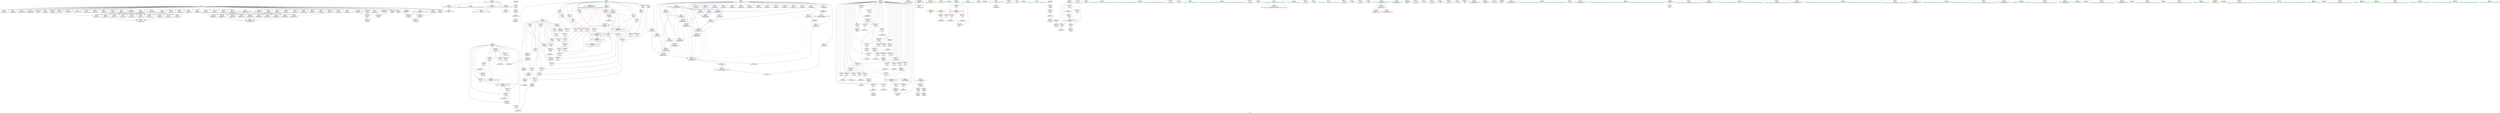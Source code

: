 digraph "SVFG" {
	label="SVFG";

	Node0x562feb0a95e0 [shape=record,color=grey,label="{NodeID: 0\nNullPtr}"];
	Node0x562feb0a95e0 -> Node0x562feb0db320[style=solid];
	Node0x562feb0a95e0 -> Node0x562feb0db420[style=solid];
	Node0x562feb0a95e0 -> Node0x562feb0db4f0[style=solid];
	Node0x562feb0a95e0 -> Node0x562feb0db5c0[style=solid];
	Node0x562feb0a95e0 -> Node0x562feb0db690[style=solid];
	Node0x562feb0a95e0 -> Node0x562feb0db760[style=solid];
	Node0x562feb0a95e0 -> Node0x562feb0db830[style=solid];
	Node0x562feb0a95e0 -> Node0x562feb0db900[style=solid];
	Node0x562feb0a95e0 -> Node0x562feb0db9d0[style=solid];
	Node0x562feb0a95e0 -> Node0x562feb0dbaa0[style=solid];
	Node0x562feb0a95e0 -> Node0x562feb0dbb70[style=solid];
	Node0x562feb0a95e0 -> Node0x562feb0dbc40[style=solid];
	Node0x562feb0a95e0 -> Node0x562feb0dbd10[style=solid];
	Node0x562feb0a95e0 -> Node0x562feb0dbde0[style=solid];
	Node0x562feb0a95e0 -> Node0x562feb0d83a0[style=solid];
	Node0x562feb0a95e0 -> Node0x562feb0d8470[style=solid];
	Node0x562feb0a95e0 -> Node0x562feb0d8540[style=solid];
	Node0x562feb0a95e0 -> Node0x562feb0d8610[style=solid];
	Node0x562feb0a95e0 -> Node0x562feb0d86e0[style=solid];
	Node0x562feb0a95e0 -> Node0x562feb0d87b0[style=solid];
	Node0x562feb0a95e0 -> Node0x562feb0d8880[style=solid];
	Node0x562feb0a95e0 -> Node0x562feb0d8950[style=solid];
	Node0x562feb0a95e0 -> Node0x562feb0d8a20[style=solid];
	Node0x562feb0a95e0 -> Node0x562feb0d8af0[style=solid];
	Node0x562feb0a95e0 -> Node0x562feb0d8bc0[style=solid];
	Node0x562feb0a95e0 -> Node0x562feb0d8c90[style=solid];
	Node0x562feb0a95e0 -> Node0x562feb0d8d60[style=solid];
	Node0x562feb0a95e0 -> Node0x562feb0d8e30[style=solid];
	Node0x562feb0a95e0 -> Node0x562feb0d8f00[style=solid];
	Node0x562feb0a95e0 -> Node0x562feb0d8fd0[style=solid];
	Node0x562feb0a95e0 -> Node0x562feb0d90a0[style=solid];
	Node0x562feb0a95e0 -> Node0x562feb0d9170[style=solid];
	Node0x562feb0a95e0 -> Node0x562feb0d9240[style=solid];
	Node0x562feb0a95e0 -> Node0x562feb0d9310[style=solid];
	Node0x562feb0a95e0 -> Node0x562feb0ddf10[style=solid];
	Node0x562feb0a95e0 -> Node0x562feb0ddfe0[style=solid];
	Node0x562feb0a95e0 -> Node0x562feb0de0b0[style=solid];
	Node0x562feb0a95e0 -> Node0x562feb0de180[style=solid];
	Node0x562feb0a95e0 -> Node0x562feb0de250[style=solid];
	Node0x562feb0a95e0 -> Node0x562feb0de320[style=solid];
	Node0x562feb0a95e0 -> Node0x562feb0de3f0[style=solid];
	Node0x562feb0a95e0 -> Node0x562feb0e80b0[style=solid];
	Node0x562feb137fb0 [shape=record,color=black,label="{NodeID: 609\n442 = PHI()\n}"];
	Node0x562feb137fb0 -> Node0x562feb0e6f40[style=solid];
	Node0x562feb112320 [shape=record,color=black,label="{NodeID: 526\nMR_35V_2 = PHI(MR_35V_3, MR_35V_1, )\npts\{520000 640000 \}\n|{<s0>64|<s1>64|<s2>64|<s3>64|<s4>64|<s5>64|<s6>64|<s7>64|<s8>64|<s9>64|<s10>64|<s11>64|<s12>64|<s13>64|<s14>64|<s15>64}}"];
	Node0x562feb112320:s0 -> Node0x562feb0e7010[style=dashed,color=red];
	Node0x562feb112320:s1 -> Node0x562feb0e70e0[style=dashed,color=red];
	Node0x562feb112320:s2 -> Node0x562feb0e71b0[style=dashed,color=red];
	Node0x562feb112320:s3 -> Node0x562feb0e7280[style=dashed,color=red];
	Node0x562feb112320:s4 -> Node0x562feb0e7350[style=dashed,color=red];
	Node0x562feb112320:s5 -> Node0x562feb0e7420[style=dashed,color=red];
	Node0x562feb112320:s6 -> Node0x562feb0e75c0[style=dashed,color=red];
	Node0x562feb112320:s7 -> Node0x562feb0e7690[style=dashed,color=red];
	Node0x562feb112320:s8 -> Node0x562feb0e7760[style=dashed,color=red];
	Node0x562feb112320:s9 -> Node0x562feb0e7830[style=dashed,color=red];
	Node0x562feb112320:s10 -> Node0x562feb0ea090[style=dashed,color=red];
	Node0x562feb112320:s11 -> Node0x562feb0ea4a0[style=dashed,color=red];
	Node0x562feb112320:s12 -> Node0x562feb0ea710[style=dashed,color=red];
	Node0x562feb112320:s13 -> Node0x562feb0ea8b0[style=dashed,color=red];
	Node0x562feb112320:s14 -> Node0x562feb109910[style=dashed,color=red];
	Node0x562feb112320:s15 -> Node0x562feb119650[style=dashed,color=red];
	Node0x562feb0e8350 [shape=record,color=blue,label="{NodeID: 277\n99\<--139\narrayinit.endOfInit\<--\n__cxx_global_var_init.1\n}"];
	Node0x562feb0e8350 -> Node0x562feb0dcf80[style=dashed];
	Node0x562feb0e8350 -> Node0x562feb0e8420[style=dashed];
	Node0x562feb0dc050 [shape=record,color=purple,label="{NodeID: 194\n477\<--53\n\<--ans\n_Z5main2v\n}"];
	Node0x562feb0dc050 -> Node0x562feb0ea980[style=solid];
	Node0x562feb0d8fd0 [shape=record,color=black,label="{NodeID: 111\n266\<--3\n\<--dummyVal\n__cxx_global_var_init.1\n}"];
	Node0x562feb0d8fd0 -> Node0x562feb0e9a10[style=solid];
	Node0x562feb0d73e0 [shape=record,color=green,label="{NodeID: 28\n41\<--52\nfreq\<--freq_field_insensitive\nGlob }"];
	Node0x562feb0d73e0 -> Node0x562feb0e1270[style=solid];
	Node0x562feb0d73e0 -> Node0x562feb0e1340[style=solid];
	Node0x562feb0d73e0 -> Node0x562feb0e1410[style=solid];
	Node0x562feb0d73e0 -> Node0x562feb0e14e0[style=solid];
	Node0x562feb0d73e0 -> Node0x562feb0e15b0[style=solid];
	Node0x562feb0d73e0 -> Node0x562feb0e1680[style=solid];
	Node0x562feb0d73e0 -> Node0x562feb0e1750[style=solid];
	Node0x562feb0d73e0 -> Node0x562feb0e1820[style=solid];
	Node0x562feb0d73e0 -> Node0x562feb0e18f0[style=solid];
	Node0x562feb0d73e0 -> Node0x562feb0e19c0[style=solid];
	Node0x562feb0d73e0 -> Node0x562feb0e1a90[style=solid];
	Node0x562feb0d73e0 -> Node0x562feb0e1b60[style=solid];
	Node0x562feb0d73e0 -> Node0x562feb0e1c30[style=solid];
	Node0x562feb0f50f0 [shape=record,color=grey,label="{NodeID: 471\n509 = Binary(508, 382, )\n}"];
	Node0x562feb0f50f0 -> Node0x562feb0eae60[style=solid];
	Node0x562feb0e9a10 [shape=record,color=blue,label="{NodeID: 305\n103\<--266\nexn.slot\<--\n__cxx_global_var_init.1\n}"];
	Node0x562feb0e9a10 -> Node0x562feb0dd050[style=dashed];
	Node0x562feb0dd7a0 [shape=record,color=red,label="{NodeID: 222\n375\<--374\n\<--arrayidx7\n_Z5checki\n}"];
	Node0x562feb0dd7a0 -> Node0x562feb0f59f0[style=solid];
	Node0x562feb0df1f0 [shape=record,color=black,label="{NodeID: 139\n579\<--578\nidxprom58\<--\n_Z5main2v\n}"];
	Node0x562feb0d9b60 [shape=record,color=green,label="{NodeID: 56\n326\<--327\n.addr\<--.addr_field_insensitive\n__cxx_global_array_dtor\n}"];
	Node0x562feb0d9b60 -> Node0x562feb0e9bb0[style=solid];
	Node0x562feb0eb0d0 [shape=record,color=blue,label="{NodeID: 333\n523\<--522\n\<--\n_Z5main2v\n}"];
	Node0x562feb0eb0d0 -> Node0x562feb0eb1a0[style=dashed];
	Node0x562feb0e6cd0 [shape=record,color=red,label="{NodeID: 250\n592\<--396\n\<--j\n_Z5main2v\n}"];
	Node0x562feb0e6cd0 -> Node0x562feb0f4370[style=solid];
	Node0x562feb0e08b0 [shape=record,color=purple,label="{NodeID: 167\n354\<--8\narrayidx\<--_Z1sB5cxx11\n_Z5checki\n}"];
	Node0x562feb0db4f0 [shape=record,color=black,label="{NodeID: 84\n212\<--3\n\<--dummyVal\n__cxx_global_var_init.1\n}"];
	Node0x562feb0db4f0 -> Node0x562feb0e8b70[style=solid];
	Node0x562feb0ba8f0 [shape=record,color=green,label="{NodeID: 1\n7\<--1\n__dso_handle\<--dummyObj\nGlob }"];
	Node0x562feb1380b0 [shape=record,color=black,label="{NodeID: 610\n608 = PHI()\n}"];
	Node0x562feb112850 [shape=record,color=black,label="{NodeID: 527\nMR_33V_3 = PHI(MR_33V_4, MR_33V_2, )\npts\{650 \}\n}"];
	Node0x562feb112850 -> Node0x562feb0e7c40[style=dashed];
	Node0x562feb112850 -> Node0x562feb0e7d10[style=dashed];
	Node0x562feb112850 -> Node0x562feb0e7de0[style=dashed];
	Node0x562feb112850 -> Node0x562feb0ebdd0[style=dashed];
	Node0x562feb0e8420 [shape=record,color=blue,label="{NodeID: 278\n99\<--145\narrayinit.endOfInit\<--\n__cxx_global_var_init.1\n}"];
	Node0x562feb0e8420 -> Node0x562feb0dcf80[style=dashed];
	Node0x562feb0e8420 -> Node0x562feb0e84f0[style=dashed];
	Node0x562feb0dc120 [shape=record,color=purple,label="{NodeID: 195\n481\<--53\n\<--ans\n_Z5main2v\n}"];
	Node0x562feb0dc120 -> Node0x562feb0eaa50[style=solid];
	Node0x562feb0d90a0 [shape=record,color=black,label="{NodeID: 112\n268\<--3\n\<--dummyVal\n__cxx_global_var_init.1\n}"];
	Node0x562feb0d90a0 -> Node0x562feb0e9ae0[style=solid];
	Node0x562feb0d7470 [shape=record,color=green,label="{NodeID: 29\n53\<--64\nans\<--ans_field_insensitive\nGlob }"];
	Node0x562feb0d7470 -> Node0x562feb0dbeb0[style=solid];
	Node0x562feb0d7470 -> Node0x562feb0dbf80[style=solid];
	Node0x562feb0d7470 -> Node0x562feb0dc050[style=solid];
	Node0x562feb0d7470 -> Node0x562feb0dc120[style=solid];
	Node0x562feb0d7470 -> Node0x562feb0dc1f0[style=solid];
	Node0x562feb0d7470 -> Node0x562feb0dc2c0[style=solid];
	Node0x562feb0d7470 -> Node0x562feb0dc390[style=solid];
	Node0x562feb0d7470 -> Node0x562feb0dc460[style=solid];
	Node0x562feb0d7470 -> Node0x562feb0dc530[style=solid];
	Node0x562feb0d7470 -> Node0x562feb0dc600[style=solid];
	Node0x562feb0d7470 -> Node0x562feb0dc6d0[style=solid];
	Node0x562feb0d7470 -> Node0x562feb0dc7a0[style=solid];
	Node0x562feb0d7470 -> Node0x562feb0dc870[style=solid];
	Node0x562feb0d7470 -> Node0x562feb0dc940[style=solid];
	Node0x562feb11b450 [shape=record,color=black,label="{NodeID: 555\nMR_16V_10 = PHI(MR_16V_11, MR_16V_9, )\npts\{520000 \}\n|{|<s1>53}}"];
	Node0x562feb11b450 -> Node0x562feb109910[style=dashed];
	Node0x562feb11b450:s1 -> Node0x562feb10d010[style=dashed,color=red];
	Node0x562feb0f5270 [shape=record,color=grey,label="{NodeID: 472\n562 = Binary(561, 382, )\n}"];
	Node0x562feb0f5270 -> Node0x562feb0eb5b0[style=solid];
	Node0x562feb0e9ae0 [shape=record,color=blue,label="{NodeID: 306\n105\<--268\nehselector.slot\<--\n__cxx_global_var_init.1\n}"];
	Node0x562feb0e9ae0 -> Node0x562feb0dd120[style=dashed];
	Node0x562feb0dd870 [shape=record,color=red,label="{NodeID: 223\n414\<--394\n\<--i\n_Z5main2v\n}"];
	Node0x562feb0dd870 -> Node0x562feb0f62f0[style=solid];
	Node0x562feb0df2c0 [shape=record,color=black,label="{NodeID: 140\n587\<--585\nconv62\<--add\n_Z5main2v\n}"];
	Node0x562feb0d9c30 [shape=record,color=green,label="{NodeID: 57\n339\<--340\n_Z5checki\<--_Z5checki_field_insensitive\n}"];
	Node0x562feb109910 [shape=record,color=black,label="{NodeID: 500\nMR_16V_9 = PHI(MR_16V_12, MR_16V_6, )\npts\{520000 \}\n|{|<s3>64}}"];
	Node0x562feb109910 -> Node0x562feb0e79d0[style=dashed];
	Node0x562feb109910 -> Node0x562feb109910[style=dashed];
	Node0x562feb109910 -> Node0x562feb11b450[style=dashed];
	Node0x562feb109910:s3 -> Node0x562feb112320[style=dashed,color=blue];
	Node0x562feb0eb1a0 [shape=record,color=blue,label="{NodeID: 334\n527\<--526\n\<--\n_Z5main2v\n}"];
	Node0x562feb0eb1a0 -> Node0x562feb0eb270[style=dashed];
	Node0x562feb0e6da0 [shape=record,color=red,label="{NodeID: 251\n621\<--400\nexn\<--exn.slot\n_Z5main2v\n}"];
	Node0x562feb0e0980 [shape=record,color=purple,label="{NodeID: 168\n363\<--8\narrayidx2\<--_Z1sB5cxx11\n_Z5checki\n}"];
	Node0x562feb0db5c0 [shape=record,color=black,label="{NodeID: 85\n214\<--3\n\<--dummyVal\n__cxx_global_var_init.1\n}"];
	Node0x562feb0db5c0 -> Node0x562feb0e8c40[style=solid];
	Node0x562feb0c6c40 [shape=record,color=green,label="{NodeID: 2\n21\<--1\n.str\<--dummyObj\nGlob }"];
	Node0x562feb1381b0 [shape=record,color=black,label="{NodeID: 611\n611 = PHI()\n}"];
	Node0x562feb0e84f0 [shape=record,color=blue,label="{NodeID: 279\n99\<--151\narrayinit.endOfInit\<--\n__cxx_global_var_init.1\n}"];
	Node0x562feb0e84f0 -> Node0x562feb0dcf80[style=dashed];
	Node0x562feb0e84f0 -> Node0x562feb0e85c0[style=dashed];
	Node0x562feb0dc1f0 [shape=record,color=purple,label="{NodeID: 196\n485\<--53\n\<--ans\n_Z5main2v\n}"];
	Node0x562feb0dc1f0 -> Node0x562feb0eab20[style=solid];
	Node0x562feb0d9170 [shape=record,color=black,label="{NodeID: 113\n307\<--3\nlpad.val\<--dummyVal\n__cxx_global_var_init.1\n}"];
	Node0x562feb0d7500 [shape=record,color=green,label="{NodeID: 30\n69\<--73\nllvm.global_ctors\<--llvm.global_ctors_field_insensitive\nGlob }"];
	Node0x562feb0d7500 -> Node0x562feb0dcae0[style=solid];
	Node0x562feb0d7500 -> Node0x562feb0dcbe0[style=solid];
	Node0x562feb0d7500 -> Node0x562feb0dcce0[style=solid];
	Node0x562feb0f53f0 [shape=record,color=grey,label="{NodeID: 473\n585 = Binary(586, 584, )\n}"];
	Node0x562feb0f53f0 -> Node0x562feb0df2c0[style=solid];
	Node0x562feb0e9bb0 [shape=record,color=blue,label="{NodeID: 307\n326\<--325\n.addr\<--\n__cxx_global_array_dtor\n}"];
	Node0x562feb0dd940 [shape=record,color=red,label="{NodeID: 224\n418\<--394\n\<--i\n_Z5main2v\n}"];
	Node0x562feb0dd940 -> Node0x562feb0deb70[style=solid];
	Node0x562feb0df390 [shape=record,color=purple,label="{NodeID: 141\n80\<--4\n\<--_ZStL8__ioinit\n__cxx_global_var_init\n}"];
	Node0x562feb0d9d30 [shape=record,color=green,label="{NodeID: 58\n343\<--344\nd.addr\<--d.addr_field_insensitive\n_Z5checki\n}"];
	Node0x562feb0d9d30 -> Node0x562feb0dd2c0[style=solid];
	Node0x562feb0d9d30 -> Node0x562feb0dd390[style=solid];
	Node0x562feb0d9d30 -> Node0x562feb0e9c80[style=solid];
	Node0x562feb0eb270 [shape=record,color=blue,label="{NodeID: 335\n531\<--530\n\<--\n_Z5main2v\n}"];
	Node0x562feb0eb270 -> Node0x562feb0e7900[style=dashed];
	Node0x562feb0eb270 -> Node0x562feb0eb680[style=dashed];
	Node0x562feb0e6e70 [shape=record,color=red,label="{NodeID: 252\n622\<--402\nsel\<--ehselector.slot\n_Z5main2v\n}"];
	Node0x562feb0e0a50 [shape=record,color=purple,label="{NodeID: 169\n135\<--21\n\<--.str\n__cxx_global_var_init.1\n}"];
	Node0x562feb0db690 [shape=record,color=black,label="{NodeID: 86\n217\<--3\n\<--dummyVal\n__cxx_global_var_init.1\n}"];
	Node0x562feb0c8bf0 [shape=record,color=green,label="{NodeID: 3\n23\<--1\n.str.2\<--dummyObj\nGlob }"];
	Node0x562feb138280 [shape=record,color=black,label="{NodeID: 612\n652 = PHI()\n}"];
	Node0x562feb0e85c0 [shape=record,color=blue,label="{NodeID: 280\n99\<--157\narrayinit.endOfInit\<--\n__cxx_global_var_init.1\n}"];
	Node0x562feb0e85c0 -> Node0x562feb0dcf80[style=dashed];
	Node0x562feb0e85c0 -> Node0x562feb0e8690[style=dashed];
	Node0x562feb0dc2c0 [shape=record,color=purple,label="{NodeID: 197\n489\<--53\n\<--ans\n_Z5main2v\n}"];
	Node0x562feb0dc2c0 -> Node0x562feb0eabf0[style=solid];
	Node0x562feb0d9240 [shape=record,color=black,label="{NodeID: 114\n308\<--3\nlpad.val38\<--dummyVal\n__cxx_global_var_init.1\n}"];
	Node0x562feb0d7590 [shape=record,color=green,label="{NodeID: 31\n74\<--75\n__cxx_global_var_init\<--__cxx_global_var_init_field_insensitive\n}"];
	Node0x562feb0f5570 [shape=record,color=grey,label="{NodeID: 474\n371 = Binary(370, 372, )\n}"];
	Node0x562feb0f5570 -> Node0x562feb0deaa0[style=solid];
	Node0x562feb0e9c80 [shape=record,color=blue,label="{NodeID: 308\n343\<--342\nd.addr\<--d\n_Z5checki\n}"];
	Node0x562feb0e9c80 -> Node0x562feb0dd2c0[style=dashed];
	Node0x562feb0e9c80 -> Node0x562feb0dd390[style=dashed];
	Node0x562feb0dda10 [shape=record,color=red,label="{NodeID: 225\n423\<--394\n\<--i\n_Z5main2v\n}"];
	Node0x562feb0dda10 -> Node0x562feb0f4c70[style=solid];
	Node0x562feb0df460 [shape=record,color=purple,label="{NodeID: 142\n129\<--8\n\<--_Z1sB5cxx11\n__cxx_global_var_init.1\n}"];
	Node0x562feb0df460 -> Node0x562feb0e8280[style=solid];
	Node0x562feb0d9e00 [shape=record,color=green,label="{NodeID: 59\n345\<--346\ni\<--i_field_insensitive\n_Z5checki\n}"];
	Node0x562feb0d9e00 -> Node0x562feb0dd460[style=solid];
	Node0x562feb0d9e00 -> Node0x562feb0dd530[style=solid];
	Node0x562feb0d9e00 -> Node0x562feb0dd600[style=solid];
	Node0x562feb0d9e00 -> Node0x562feb0e9d50[style=solid];
	Node0x562feb0d9e00 -> Node0x562feb0e9ef0[style=solid];
	Node0x562feb0eb340 [shape=record,color=blue,label="{NodeID: 336\n394\<--349\ni\<--\n_Z5main2v\n}"];
	Node0x562feb0eb340 -> Node0x562feb0e6170[style=dashed];
	Node0x562feb0eb340 -> Node0x562feb0e6240[style=dashed];
	Node0x562feb0eb340 -> Node0x562feb0e6310[style=dashed];
	Node0x562feb0eb340 -> Node0x562feb0e63e0[style=dashed];
	Node0x562feb0eb340 -> Node0x562feb0e64b0[style=dashed];
	Node0x562feb0eb340 -> Node0x562feb0eb5b0[style=dashed];
	Node0x562feb0eb340 -> Node0x562feb0eb750[style=dashed];
	Node0x562feb0e6f40 [shape=record,color=red,label="{NodeID: 253\n443\<--442\n\<--call7\n_Z5main2v\n}"];
	Node0x562feb0e6f40 -> Node0x562feb0dede0[style=solid];
	Node0x562feb0e0b20 [shape=record,color=purple,label="{NodeID: 170\n143\<--23\n\<--.str.2\n__cxx_global_var_init.1\n}"];
	Node0x562feb0db760 [shape=record,color=black,label="{NodeID: 87\n218\<--3\n\<--dummyVal\n__cxx_global_var_init.1\n}"];
	Node0x562feb0db760 -> Node0x562feb0e8d10[style=solid];
	Node0x562feb0c8c80 [shape=record,color=green,label="{NodeID: 4\n25\<--1\n.str.3\<--dummyObj\nGlob }"];
	Node0x562feb138350 [shape=record,color=black,label="{NodeID: 613\n342 = PHI(505, 552, )\n0th arg _Z5checki }"];
	Node0x562feb138350 -> Node0x562feb0e9c80[style=solid];
	Node0x562feb0e8690 [shape=record,color=blue,label="{NodeID: 281\n99\<--163\narrayinit.endOfInit\<--\n__cxx_global_var_init.1\n}"];
	Node0x562feb0e8690 -> Node0x562feb0dcf80[style=dashed];
	Node0x562feb0e8690 -> Node0x562feb0e8760[style=dashed];
	Node0x562feb0dc390 [shape=record,color=purple,label="{NodeID: 198\n501\<--53\narrayidx28\<--ans\n_Z5main2v\n}"];
	Node0x562feb0dc390 -> Node0x562feb0e74f0[style=solid];
	Node0x562feb0d9310 [shape=record,color=black,label="{NodeID: 115\n427\<--3\n\<--dummyVal\n_Z5main2v\n}"];
	Node0x562feb0d7620 [shape=record,color=green,label="{NodeID: 32\n78\<--79\n_ZNSt8ios_base4InitC1Ev\<--_ZNSt8ios_base4InitC1Ev_field_insensitive\n}"];
	Node0x562feb11c350 [shape=record,color=yellow,style=double,label="{NodeID: 558\n10V_1 = ENCHI(MR_10V_0)\npts\{327 \}\nFun[__cxx_global_array_dtor]}"];
	Node0x562feb11c350 -> Node0x562feb0e9bb0[style=dashed];
	Node0x562feb0f56f0 [shape=record,color=grey,label="{NodeID: 475\n539 = Binary(538, 540, )\n}"];
	Node0x562feb0f56f0 -> Node0x562feb0f6bf0[style=solid];
	Node0x562feb0e9d50 [shape=record,color=blue,label="{NodeID: 309\n345\<--349\ni\<--\n_Z5checki\n}"];
	Node0x562feb0e9d50 -> Node0x562feb10cb10[style=dashed];
	Node0x562feb0ddae0 [shape=record,color=red,label="{NodeID: 226\n435\<--394\n\<--i\n_Z5main2v\n}"];
	Node0x562feb0ddae0 -> Node0x562feb0f5e70[style=solid];
	Node0x562feb0df530 [shape=record,color=purple,label="{NodeID: 143\n134\<--8\n\<--_Z1sB5cxx11\n__cxx_global_var_init.1\n}"];
	Node0x562feb0d9ed0 [shape=record,color=green,label="{NodeID: 60\n356\<--357\n_ZNKSt7__cxx1112basic_stringIcSt11char_traitsIcESaIcEE6lengthEv\<--_ZNKSt7__cxx1112basic_stringIcSt11char_traitsIcESaIcEE6lengthEv_field_insensitive\n}"];
	Node0x562feb0eb410 [shape=record,color=blue,label="{NodeID: 337\n396\<--349\nj\<--\n_Z5main2v\n}"];
	Node0x562feb0eb410 -> Node0x562feb0e6a60[style=dashed];
	Node0x562feb0eb410 -> Node0x562feb0e6b30[style=dashed];
	Node0x562feb0eb410 -> Node0x562feb0eb4e0[style=dashed];
	Node0x562feb0eb410 -> Node0x562feb113c50[style=dashed];
	Node0x562feb0e7010 [shape=record,color=red,label="{NodeID: 254\n448\<--447\n\<--arrayidx10\n_Z5main2v\n}"];
	Node0x562feb0e7010 -> Node0x562feb0f4970[style=solid];
	Node0x562feb0e0bf0 [shape=record,color=purple,label="{NodeID: 171\n149\<--25\n\<--.str.3\n__cxx_global_var_init.1\n}"];
	Node0x562feb0db830 [shape=record,color=black,label="{NodeID: 88\n220\<--3\n\<--dummyVal\n__cxx_global_var_init.1\n}"];
	Node0x562feb0db830 -> Node0x562feb0e8de0[style=solid];
	Node0x562feb0ac900 [shape=record,color=green,label="{NodeID: 5\n27\<--1\n.str.4\<--dummyObj\nGlob }"];
	Node0x562feb113c50 [shape=record,color=black,label="{NodeID: 531\nMR_20V_10 = PHI(MR_20V_8, MR_20V_6, )\npts\{397 \}\n}"];
	Node0x562feb113c50 -> Node0x562feb0eb410[style=dashed];
	Node0x562feb113c50 -> Node0x562feb10da10[style=dashed];
	Node0x562feb113c50 -> Node0x562feb113c50[style=dashed];
	Node0x562feb0e8760 [shape=record,color=blue,label="{NodeID: 282\n99\<--169\narrayinit.endOfInit\<--\n__cxx_global_var_init.1\n}"];
	Node0x562feb0e8760 -> Node0x562feb0dcf80[style=dashed];
	Node0x562feb0e8760 -> Node0x562feb0e8830[style=dashed];
	Node0x562feb0dc460 [shape=record,color=purple,label="{NodeID: 199\n519\<--53\n\<--ans\n_Z5main2v\n}"];
	Node0x562feb0dc460 -> Node0x562feb0eb000[style=solid];
	Node0x562feb0ddf10 [shape=record,color=black,label="{NodeID: 116\n428\<--3\n\<--dummyVal\n_Z5main2v\n}"];
	Node0x562feb0ddf10 -> Node0x562feb0ea230[style=solid];
	Node0x562feb0d76e0 [shape=record,color=green,label="{NodeID: 33\n84\<--85\n__cxa_atexit\<--__cxa_atexit_field_insensitive\n}"];
	Node0x562feb0f5870 [shape=record,color=grey,label="{NodeID: 476\n514 = Binary(513, 382, )\n}"];
	Node0x562feb0f5870 -> Node0x562feb0eaf30[style=solid];
	Node0x562feb0e9e20 [shape=record,color=blue,label="{NodeID: 310\n374\<--376\narrayidx7\<--dec\n_Z5checki\n}"];
	Node0x562feb0e9e20 -> Node0x562feb10d010[style=dashed];
	Node0x562feb0ddbb0 [shape=record,color=red,label="{NodeID: 227\n440\<--394\n\<--i\n_Z5main2v\n}"];
	Node0x562feb0ddbb0 -> Node0x562feb0ded10[style=solid];
	Node0x562feb0df600 [shape=record,color=purple,label="{NodeID: 144\n139\<--8\n\<--_Z1sB5cxx11\n__cxx_global_var_init.1\n}"];
	Node0x562feb0df600 -> Node0x562feb0e8350[style=solid];
	Node0x562feb0d9fd0 [shape=record,color=green,label="{NodeID: 61\n367\<--368\n_ZNSt7__cxx1112basic_stringIcSt11char_traitsIcESaIcEEixEm\<--_ZNSt7__cxx1112basic_stringIcSt11char_traitsIcESaIcEEixEm_field_insensitive\n}"];
	Node0x562feb0eb4e0 [shape=record,color=blue,label="{NodeID: 338\n396\<--556\nj\<--inc49\n_Z5main2v\n}"];
	Node0x562feb0eb4e0 -> Node0x562feb0e6a60[style=dashed];
	Node0x562feb0eb4e0 -> Node0x562feb0e6b30[style=dashed];
	Node0x562feb0eb4e0 -> Node0x562feb0eb4e0[style=dashed];
	Node0x562feb0eb4e0 -> Node0x562feb113c50[style=dashed];
	Node0x562feb0e70e0 [shape=record,color=red,label="{NodeID: 255\n472\<--471\n\<--\n_Z5main2v\n}"];
	Node0x562feb0e70e0 -> Node0x562feb0ea8b0[style=solid];
	Node0x562feb0e0cc0 [shape=record,color=purple,label="{NodeID: 172\n155\<--27\n\<--.str.4\n__cxx_global_var_init.1\n}"];
	Node0x562feb0db900 [shape=record,color=black,label="{NodeID: 89\n223\<--3\n\<--dummyVal\n__cxx_global_var_init.1\n}"];
	Node0x562feb0ac990 [shape=record,color=green,label="{NodeID: 6\n29\<--1\n.str.5\<--dummyObj\nGlob }"];
	Node0x562feb0e8830 [shape=record,color=blue,label="{NodeID: 283\n99\<--175\narrayinit.endOfInit\<--\n__cxx_global_var_init.1\n}"];
	Node0x562feb0e8830 -> Node0x562feb0dcf80[style=dashed];
	Node0x562feb0e8830 -> Node0x562feb0e8900[style=dashed];
	Node0x562feb0dc530 [shape=record,color=purple,label="{NodeID: 200\n523\<--53\n\<--ans\n_Z5main2v\n}"];
	Node0x562feb0dc530 -> Node0x562feb0eb0d0[style=solid];
	Node0x562feb0ddfe0 [shape=record,color=black,label="{NodeID: 117\n430\<--3\n\<--dummyVal\n_Z5main2v\n}"];
	Node0x562feb0ddfe0 -> Node0x562feb0ea300[style=solid];
	Node0x562feb0d77e0 [shape=record,color=green,label="{NodeID: 34\n83\<--89\n_ZNSt8ios_base4InitD1Ev\<--_ZNSt8ios_base4InitD1Ev_field_insensitive\n}"];
	Node0x562feb0d77e0 -> Node0x562feb0de4c0[style=solid];
	Node0x562feb11cf80 [shape=record,color=yellow,style=double,label="{NodeID: 560\n4V_1 = ENCHI(MR_4V_0)\npts\{104 \}\nFun[__cxx_global_var_init.1]}"];
	Node0x562feb11cf80 -> Node0x562feb0e8b70[style=dashed];
	Node0x562feb11cf80 -> Node0x562feb0e8d10[style=dashed];
	Node0x562feb11cf80 -> Node0x562feb0e8eb0[style=dashed];
	Node0x562feb11cf80 -> Node0x562feb0e9050[style=dashed];
	Node0x562feb11cf80 -> Node0x562feb0e91f0[style=dashed];
	Node0x562feb11cf80 -> Node0x562feb0e9390[style=dashed];
	Node0x562feb11cf80 -> Node0x562feb0e9530[style=dashed];
	Node0x562feb11cf80 -> Node0x562feb0e96d0[style=dashed];
	Node0x562feb11cf80 -> Node0x562feb0e9870[style=dashed];
	Node0x562feb11cf80 -> Node0x562feb0e9a10[style=dashed];
	Node0x562feb0f59f0 [shape=record,color=grey,label="{NodeID: 477\n376 = Binary(375, 377, )\n}"];
	Node0x562feb0f59f0 -> Node0x562feb0e9e20[style=solid];
	Node0x562feb0e9ef0 [shape=record,color=blue,label="{NodeID: 311\n345\<--381\ni\<--inc\n_Z5checki\n}"];
	Node0x562feb0e9ef0 -> Node0x562feb10cb10[style=dashed];
	Node0x562feb0ddc80 [shape=record,color=red,label="{NodeID: 228\n452\<--394\n\<--i\n_Z5main2v\n}"];
	Node0x562feb0ddc80 -> Node0x562feb0f4af0[style=solid];
	Node0x562feb0df6d0 [shape=record,color=purple,label="{NodeID: 145\n142\<--8\n\<--_Z1sB5cxx11\n__cxx_global_var_init.1\n}"];
	Node0x562feb0da0d0 [shape=record,color=green,label="{NodeID: 62\n391\<--392\n_Z5main2v\<--_Z5main2v_field_insensitive\n}"];
	Node0x562feb0eb5b0 [shape=record,color=blue,label="{NodeID: 339\n394\<--562\ni\<--inc52\n_Z5main2v\n}"];
	Node0x562feb0eb5b0 -> Node0x562feb0e6170[style=dashed];
	Node0x562feb0eb5b0 -> Node0x562feb0e6240[style=dashed];
	Node0x562feb0eb5b0 -> Node0x562feb0e6310[style=dashed];
	Node0x562feb0eb5b0 -> Node0x562feb0e63e0[style=dashed];
	Node0x562feb0eb5b0 -> Node0x562feb0e64b0[style=dashed];
	Node0x562feb0eb5b0 -> Node0x562feb0eb5b0[style=dashed];
	Node0x562feb0eb5b0 -> Node0x562feb0eb750[style=dashed];
	Node0x562feb0e71b0 [shape=record,color=red,label="{NodeID: 256\n476\<--475\n\<--\n_Z5main2v\n}"];
	Node0x562feb0e71b0 -> Node0x562feb0ea980[style=solid];
	Node0x562feb0e0d90 [shape=record,color=purple,label="{NodeID: 173\n161\<--29\n\<--.str.5\n__cxx_global_var_init.1\n}"];
	Node0x562feb0db9d0 [shape=record,color=black,label="{NodeID: 90\n224\<--3\n\<--dummyVal\n__cxx_global_var_init.1\n}"];
	Node0x562feb0db9d0 -> Node0x562feb0e8eb0[style=solid];
	Node0x562feb0ad440 [shape=record,color=green,label="{NodeID: 7\n31\<--1\n.str.6\<--dummyObj\nGlob }"];
	Node0x562feb0e8900 [shape=record,color=blue,label="{NodeID: 284\n99\<--181\narrayinit.endOfInit\<--\n__cxx_global_var_init.1\n}"];
	Node0x562feb0e8900 -> Node0x562feb0dcf80[style=dashed];
	Node0x562feb0e8900 -> Node0x562feb0e89d0[style=dashed];
	Node0x562feb0dc600 [shape=record,color=purple,label="{NodeID: 201\n527\<--53\n\<--ans\n_Z5main2v\n}"];
	Node0x562feb0dc600 -> Node0x562feb0eb1a0[style=solid];
	Node0x562feb0de0b0 [shape=record,color=black,label="{NodeID: 118\n596\<--3\n\<--dummyVal\n_Z5main2v\n}"];
	Node0x562feb0d78e0 [shape=record,color=green,label="{NodeID: 35\n96\<--97\n__cxx_global_var_init.1\<--__cxx_global_var_init.1_field_insensitive\n}"];
	Node0x562feb11d060 [shape=record,color=yellow,style=double,label="{NodeID: 561\n6V_1 = ENCHI(MR_6V_0)\npts\{106 \}\nFun[__cxx_global_var_init.1]}"];
	Node0x562feb11d060 -> Node0x562feb0e8c40[style=dashed];
	Node0x562feb11d060 -> Node0x562feb0e8de0[style=dashed];
	Node0x562feb11d060 -> Node0x562feb0e8f80[style=dashed];
	Node0x562feb11d060 -> Node0x562feb0e9120[style=dashed];
	Node0x562feb11d060 -> Node0x562feb0e92c0[style=dashed];
	Node0x562feb11d060 -> Node0x562feb0e9460[style=dashed];
	Node0x562feb11d060 -> Node0x562feb0e9600[style=dashed];
	Node0x562feb11d060 -> Node0x562feb0e97a0[style=dashed];
	Node0x562feb11d060 -> Node0x562feb0e9940[style=dashed];
	Node0x562feb11d060 -> Node0x562feb0e9ae0[style=dashed];
	Node0x562feb0f5b70 [shape=record,color=grey,label="{NodeID: 478\n468 = Binary(467, 382, )\n}"];
	Node0x562feb0f5b70 -> Node0x562feb0ea7e0[style=solid];
	Node0x562feb0e9fc0 [shape=record,color=blue,label="{NodeID: 312\n394\<--349\ni\<--\n_Z5main2v\n}"];
	Node0x562feb0e9fc0 -> Node0x562feb0dd870[style=dashed];
	Node0x562feb0e9fc0 -> Node0x562feb0dd940[style=dashed];
	Node0x562feb0e9fc0 -> Node0x562feb0dda10[style=dashed];
	Node0x562feb0e9fc0 -> Node0x562feb0ea160[style=dashed];
	Node0x562feb0e9fc0 -> Node0x562feb0ea3d0[style=dashed];
	Node0x562feb0ddd50 [shape=record,color=red,label="{NodeID: 229\n458\<--394\n\<--i\n_Z5main2v\n}"];
	Node0x562feb0ddd50 -> Node0x562feb0f7370[style=solid];
	Node0x562feb0df7a0 [shape=record,color=purple,label="{NodeID: 146\n145\<--8\n\<--_Z1sB5cxx11\n__cxx_global_var_init.1\n}"];
	Node0x562feb0df7a0 -> Node0x562feb0e8420[style=solid];
	Node0x562feb0da1d0 [shape=record,color=green,label="{NodeID: 63\n394\<--395\ni\<--i_field_insensitive\n_Z5main2v\n}"];
	Node0x562feb0da1d0 -> Node0x562feb0dd870[style=solid];
	Node0x562feb0da1d0 -> Node0x562feb0dd940[style=solid];
	Node0x562feb0da1d0 -> Node0x562feb0dda10[style=solid];
	Node0x562feb0da1d0 -> Node0x562feb0ddae0[style=solid];
	Node0x562feb0da1d0 -> Node0x562feb0ddbb0[style=solid];
	Node0x562feb0da1d0 -> Node0x562feb0ddc80[style=solid];
	Node0x562feb0da1d0 -> Node0x562feb0ddd50[style=solid];
	Node0x562feb0da1d0 -> Node0x562feb0dde20[style=solid];
	Node0x562feb0da1d0 -> Node0x562feb0e5d60[style=solid];
	Node0x562feb0da1d0 -> Node0x562feb0e5e30[style=solid];
	Node0x562feb0da1d0 -> Node0x562feb0e5f00[style=solid];
	Node0x562feb0da1d0 -> Node0x562feb0e5fd0[style=solid];
	Node0x562feb0da1d0 -> Node0x562feb0e60a0[style=solid];
	Node0x562feb0da1d0 -> Node0x562feb0e6170[style=solid];
	Node0x562feb0da1d0 -> Node0x562feb0e6240[style=solid];
	Node0x562feb0da1d0 -> Node0x562feb0e6310[style=solid];
	Node0x562feb0da1d0 -> Node0x562feb0e63e0[style=solid];
	Node0x562feb0da1d0 -> Node0x562feb0e64b0[style=solid];
	Node0x562feb0da1d0 -> Node0x562feb0e6580[style=solid];
	Node0x562feb0da1d0 -> Node0x562feb0e6650[style=solid];
	Node0x562feb0da1d0 -> Node0x562feb0e6720[style=solid];
	Node0x562feb0da1d0 -> Node0x562feb0e67f0[style=solid];
	Node0x562feb0da1d0 -> Node0x562feb0e9fc0[style=solid];
	Node0x562feb0da1d0 -> Node0x562feb0ea160[style=solid];
	Node0x562feb0da1d0 -> Node0x562feb0ea3d0[style=solid];
	Node0x562feb0da1d0 -> Node0x562feb0ea570[style=solid];
	Node0x562feb0da1d0 -> Node0x562feb0ea640[style=solid];
	Node0x562feb0da1d0 -> Node0x562feb0ea7e0[style=solid];
	Node0x562feb0da1d0 -> Node0x562feb0eacc0[style=solid];
	Node0x562feb0da1d0 -> Node0x562feb0eaf30[style=solid];
	Node0x562feb0da1d0 -> Node0x562feb0eb340[style=solid];
	Node0x562feb0da1d0 -> Node0x562feb0eb5b0[style=solid];
	Node0x562feb0da1d0 -> Node0x562feb0eb750[style=solid];
	Node0x562feb0da1d0 -> Node0x562feb0ebb60[style=solid];
	Node0x562feb0eb680 [shape=record,color=blue,label="{NodeID: 340\n567\<--566\n\<--\n_Z5main2v\n|{|<s1>64}}"];
	Node0x562feb0eb680 -> Node0x562feb0e7aa0[style=dashed];
	Node0x562feb0eb680:s1 -> Node0x562feb112320[style=dashed,color=blue];
	Node0x562feb0e7280 [shape=record,color=red,label="{NodeID: 257\n480\<--479\n\<--\n_Z5main2v\n}"];
	Node0x562feb0e7280 -> Node0x562feb0eaa50[style=solid];
	Node0x562feb0e0e60 [shape=record,color=purple,label="{NodeID: 174\n167\<--31\n\<--.str.6\n__cxx_global_var_init.1\n}"];
	Node0x562feb0dbaa0 [shape=record,color=black,label="{NodeID: 91\n226\<--3\n\<--dummyVal\n__cxx_global_var_init.1\n}"];
	Node0x562feb0dbaa0 -> Node0x562feb0e8f80[style=solid];
	Node0x562feb0ad4d0 [shape=record,color=green,label="{NodeID: 8\n33\<--1\n.str.7\<--dummyObj\nGlob }"];
	Node0x562feb0e89d0 [shape=record,color=blue,label="{NodeID: 285\n99\<--187\narrayinit.endOfInit\<--\n__cxx_global_var_init.1\n}"];
	Node0x562feb0e89d0 -> Node0x562feb0dcf80[style=dashed];
	Node0x562feb0dc6d0 [shape=record,color=purple,label="{NodeID: 202\n531\<--53\n\<--ans\n_Z5main2v\n}"];
	Node0x562feb0dc6d0 -> Node0x562feb0eb270[style=solid];
	Node0x562feb0de180 [shape=record,color=black,label="{NodeID: 119\n597\<--3\n\<--dummyVal\n_Z5main2v\n}"];
	Node0x562feb0de180 -> Node0x562feb0eb9c0[style=solid];
	Node0x562feb0d79e0 [shape=record,color=green,label="{NodeID: 36\n99\<--100\narrayinit.endOfInit\<--arrayinit.endOfInit_field_insensitive\n__cxx_global_var_init.1\n}"];
	Node0x562feb0d79e0 -> Node0x562feb0dcf80[style=solid];
	Node0x562feb0d79e0 -> Node0x562feb0e8280[style=solid];
	Node0x562feb0d79e0 -> Node0x562feb0e8350[style=solid];
	Node0x562feb0d79e0 -> Node0x562feb0e8420[style=solid];
	Node0x562feb0d79e0 -> Node0x562feb0e84f0[style=solid];
	Node0x562feb0d79e0 -> Node0x562feb0e85c0[style=solid];
	Node0x562feb0d79e0 -> Node0x562feb0e8690[style=solid];
	Node0x562feb0d79e0 -> Node0x562feb0e8760[style=solid];
	Node0x562feb0d79e0 -> Node0x562feb0e8830[style=solid];
	Node0x562feb0d79e0 -> Node0x562feb0e8900[style=solid];
	Node0x562feb0d79e0 -> Node0x562feb0e89d0[style=solid];
	Node0x562feb0f5cf0 [shape=record,color=grey,label="{NodeID: 479\n381 = Binary(380, 382, )\n}"];
	Node0x562feb0f5cf0 -> Node0x562feb0e9ef0[style=solid];
	Node0x562feb0ea090 [shape=record,color=blue,label="{NodeID: 313\n420\<--349\narrayidx\<--\n_Z5main2v\n}"];
	Node0x562feb0ea090 -> Node0x562feb0e7010[style=dashed];
	Node0x562feb0ea090 -> Node0x562feb0e70e0[style=dashed];
	Node0x562feb0ea090 -> Node0x562feb0e71b0[style=dashed];
	Node0x562feb0ea090 -> Node0x562feb0e7280[style=dashed];
	Node0x562feb0ea090 -> Node0x562feb0e7350[style=dashed];
	Node0x562feb0ea090 -> Node0x562feb0e7420[style=dashed];
	Node0x562feb0ea090 -> Node0x562feb0e75c0[style=dashed];
	Node0x562feb0ea090 -> Node0x562feb0e7690[style=dashed];
	Node0x562feb0ea090 -> Node0x562feb0e7760[style=dashed];
	Node0x562feb0ea090 -> Node0x562feb0e7830[style=dashed];
	Node0x562feb0ea090 -> Node0x562feb0ea090[style=dashed];
	Node0x562feb0ea090 -> Node0x562feb0ea4a0[style=dashed];
	Node0x562feb0ea090 -> Node0x562feb109910[style=dashed];
	Node0x562feb0ea090 -> Node0x562feb119650[style=dashed];
	Node0x562feb0dde20 [shape=record,color=red,label="{NodeID: 230\n462\<--394\n\<--i\n_Z5main2v\n}"];
	Node0x562feb0dde20 -> Node0x562feb0def80[style=solid];
	Node0x562feb0df870 [shape=record,color=purple,label="{NodeID: 147\n148\<--8\n\<--_Z1sB5cxx11\n__cxx_global_var_init.1\n}"];
	Node0x562feb0da2a0 [shape=record,color=green,label="{NodeID: 64\n396\<--397\nj\<--j_field_insensitive\n_Z5main2v\n}"];
	Node0x562feb0da2a0 -> Node0x562feb0e68c0[style=solid];
	Node0x562feb0da2a0 -> Node0x562feb0e6990[style=solid];
	Node0x562feb0da2a0 -> Node0x562feb0e6a60[style=solid];
	Node0x562feb0da2a0 -> Node0x562feb0e6b30[style=solid];
	Node0x562feb0da2a0 -> Node0x562feb0e6c00[style=solid];
	Node0x562feb0da2a0 -> Node0x562feb0e6cd0[style=solid];
	Node0x562feb0da2a0 -> Node0x562feb0ead90[style=solid];
	Node0x562feb0da2a0 -> Node0x562feb0eae60[style=solid];
	Node0x562feb0da2a0 -> Node0x562feb0eb410[style=solid];
	Node0x562feb0da2a0 -> Node0x562feb0eb4e0[style=solid];
	Node0x562feb0da2a0 -> Node0x562feb0eb820[style=solid];
	Node0x562feb0da2a0 -> Node0x562feb0eb8f0[style=solid];
	Node0x562feb0eb750 [shape=record,color=blue,label="{NodeID: 341\n394\<--349\ni\<--\n_Z5main2v\n}"];
	Node0x562feb0eb750 -> Node0x562feb10d510[style=dashed];
	Node0x562feb0e7350 [shape=record,color=red,label="{NodeID: 258\n484\<--483\n\<--\n_Z5main2v\n}"];
	Node0x562feb0e7350 -> Node0x562feb0eab20[style=solid];
	Node0x562feb0e0f30 [shape=record,color=purple,label="{NodeID: 175\n173\<--33\n\<--.str.7\n__cxx_global_var_init.1\n}"];
	Node0x562feb0dbb70 [shape=record,color=black,label="{NodeID: 92\n229\<--3\n\<--dummyVal\n__cxx_global_var_init.1\n}"];
	Node0x562feb0ad560 [shape=record,color=green,label="{NodeID: 9\n35\<--1\n.str.8\<--dummyObj\nGlob }"];
	Node0x562feb0e8aa0 [shape=record,color=blue,label="{NodeID: 286\n125\<--194\ncleanup.isactive\<--\n__cxx_global_var_init.1\n}"];
	Node0x562feb0dc7a0 [shape=record,color=purple,label="{NodeID: 203\n548\<--53\narrayidx44\<--ans\n_Z5main2v\n}"];
	Node0x562feb0dc7a0 -> Node0x562feb0e7900[style=solid];
	Node0x562feb0de250 [shape=record,color=black,label="{NodeID: 120\n599\<--3\n\<--dummyVal\n_Z5main2v\n}"];
	Node0x562feb0de250 -> Node0x562feb0eba90[style=solid];
	Node0x562feb0d7ab0 [shape=record,color=green,label="{NodeID: 37\n101\<--102\nref.tmp\<--ref.tmp_field_insensitive\n__cxx_global_var_init.1\n}"];
	Node0x562feb0f5e70 [shape=record,color=grey,label="{NodeID: 480\n438 = cmp(435, 437, )\n}"];
	Node0x562feb0ea160 [shape=record,color=blue,label="{NodeID: 314\n394\<--424\ni\<--inc\n_Z5main2v\n}"];
	Node0x562feb0ea160 -> Node0x562feb0dd870[style=dashed];
	Node0x562feb0ea160 -> Node0x562feb0dd940[style=dashed];
	Node0x562feb0ea160 -> Node0x562feb0dda10[style=dashed];
	Node0x562feb0ea160 -> Node0x562feb0ea160[style=dashed];
	Node0x562feb0ea160 -> Node0x562feb0ea3d0[style=dashed];
	Node0x562feb0e5d60 [shape=record,color=red,label="{NodeID: 231\n467\<--394\n\<--i\n_Z5main2v\n}"];
	Node0x562feb0e5d60 -> Node0x562feb0f5b70[style=solid];
	Node0x562feb0df940 [shape=record,color=purple,label="{NodeID: 148\n151\<--8\n\<--_Z1sB5cxx11\n__cxx_global_var_init.1\n}"];
	Node0x562feb0df940 -> Node0x562feb0e84f0[style=solid];
	Node0x562feb0da370 [shape=record,color=green,label="{NodeID: 65\n398\<--399\nt\<--t_field_insensitive\n_Z5main2v\n}"];
	Node0x562feb0eb820 [shape=record,color=blue,label="{NodeID: 342\n396\<--349\nj\<--\n_Z5main2v\n}"];
	Node0x562feb0eb820 -> Node0x562feb0e6c00[style=dashed];
	Node0x562feb0eb820 -> Node0x562feb0e6cd0[style=dashed];
	Node0x562feb0eb820 -> Node0x562feb0eb8f0[style=dashed];
	Node0x562feb0eb820 -> Node0x562feb10da10[style=dashed];
	Node0x562feb0e7420 [shape=record,color=red,label="{NodeID: 259\n488\<--487\n\<--\n_Z5main2v\n}"];
	Node0x562feb0e7420 -> Node0x562feb0eabf0[style=solid];
	Node0x562feb0e1000 [shape=record,color=purple,label="{NodeID: 176\n179\<--35\n\<--.str.8\n__cxx_global_var_init.1\n}"];
	Node0x562feb0dbc40 [shape=record,color=black,label="{NodeID: 93\n230\<--3\n\<--dummyVal\n__cxx_global_var_init.1\n}"];
	Node0x562feb0dbc40 -> Node0x562feb0e9050[style=solid];
	Node0x562feb0c5f30 [shape=record,color=green,label="{NodeID: 10\n37\<--1\n.str.9\<--dummyObj\nGlob }"];
	Node0x562feb0e8b70 [shape=record,color=blue,label="{NodeID: 287\n103\<--212\nexn.slot\<--\n__cxx_global_var_init.1\n}"];
	Node0x562feb0e8b70 -> Node0x562feb0dd050[style=dashed];
	Node0x562feb0dc870 [shape=record,color=purple,label="{NodeID: 204\n567\<--53\n\<--ans\n_Z5main2v\n}"];
	Node0x562feb0dc870 -> Node0x562feb0eb680[style=solid];
	Node0x562feb0de320 [shape=record,color=black,label="{NodeID: 121\n623\<--3\nlpad.val\<--dummyVal\n_Z5main2v\n}"];
	Node0x562feb0d7b80 [shape=record,color=green,label="{NodeID: 38\n103\<--104\nexn.slot\<--exn.slot_field_insensitive\n__cxx_global_var_init.1\n}"];
	Node0x562feb0d7b80 -> Node0x562feb0dd050[style=solid];
	Node0x562feb0d7b80 -> Node0x562feb0e8b70[style=solid];
	Node0x562feb0d7b80 -> Node0x562feb0e8d10[style=solid];
	Node0x562feb0d7b80 -> Node0x562feb0e8eb0[style=solid];
	Node0x562feb0d7b80 -> Node0x562feb0e9050[style=solid];
	Node0x562feb0d7b80 -> Node0x562feb0e91f0[style=solid];
	Node0x562feb0d7b80 -> Node0x562feb0e9390[style=solid];
	Node0x562feb0d7b80 -> Node0x562feb0e9530[style=solid];
	Node0x562feb0d7b80 -> Node0x562feb0e96d0[style=solid];
	Node0x562feb0d7b80 -> Node0x562feb0e9870[style=solid];
	Node0x562feb0d7b80 -> Node0x562feb0e9a10[style=solid];
	Node0x562feb0f5ff0 [shape=record,color=grey,label="{NodeID: 481\n659 = cmp(657, 658, )\n}"];
	Node0x562feb0ea230 [shape=record,color=blue,label="{NodeID: 315\n400\<--428\nexn.slot\<--\n_Z5main2v\n}"];
	Node0x562feb0ea230 -> Node0x562feb0e6da0[style=dashed];
	Node0x562feb0e5e30 [shape=record,color=red,label="{NodeID: 232\n493\<--394\n\<--i\n_Z5main2v\n}"];
	Node0x562feb0e5e30 -> Node0x562feb0f71f0[style=solid];
	Node0x562feb0dfa10 [shape=record,color=purple,label="{NodeID: 149\n154\<--8\n\<--_Z1sB5cxx11\n__cxx_global_var_init.1\n}"];
	Node0x562feb0da440 [shape=record,color=green,label="{NodeID: 66\n400\<--401\nexn.slot\<--exn.slot_field_insensitive\n_Z5main2v\n}"];
	Node0x562feb0da440 -> Node0x562feb0e6da0[style=solid];
	Node0x562feb0da440 -> Node0x562feb0ea230[style=solid];
	Node0x562feb0da440 -> Node0x562feb0eb9c0[style=solid];
	Node0x562feb0eb8f0 [shape=record,color=blue,label="{NodeID: 343\n396\<--593\nj\<--inc67\n_Z5main2v\n}"];
	Node0x562feb0eb8f0 -> Node0x562feb0e6c00[style=dashed];
	Node0x562feb0eb8f0 -> Node0x562feb0e6cd0[style=dashed];
	Node0x562feb0eb8f0 -> Node0x562feb0eb8f0[style=dashed];
	Node0x562feb0eb8f0 -> Node0x562feb10da10[style=dashed];
	Node0x562feb0e74f0 [shape=record,color=red,label="{NodeID: 260\n502\<--501\n\<--arrayidx28\n_Z5main2v\n}"];
	Node0x562feb0e74f0 -> Node0x562feb0f6170[style=solid];
	Node0x562feb0e10d0 [shape=record,color=purple,label="{NodeID: 177\n185\<--37\n\<--.str.9\n__cxx_global_var_init.1\n}"];
	Node0x562feb0dbd10 [shape=record,color=black,label="{NodeID: 94\n232\<--3\n\<--dummyVal\n__cxx_global_var_init.1\n}"];
	Node0x562feb0dbd10 -> Node0x562feb0e9120[style=solid];
	Node0x562feb0c6000 [shape=record,color=green,label="{NodeID: 11\n39\<--1\n.str.10\<--dummyObj\nGlob }"];
	Node0x562feb0e8c40 [shape=record,color=blue,label="{NodeID: 288\n105\<--214\nehselector.slot\<--\n__cxx_global_var_init.1\n}"];
	Node0x562feb0e8c40 -> Node0x562feb0dd120[style=dashed];
	Node0x562feb0dc940 [shape=record,color=purple,label="{NodeID: 205\n580\<--53\narrayidx59\<--ans\n_Z5main2v\n}"];
	Node0x562feb0dc940 -> Node0x562feb0e7aa0[style=solid];
	Node0x562feb0de3f0 [shape=record,color=black,label="{NodeID: 122\n624\<--3\nlpad.val76\<--dummyVal\n_Z5main2v\n}"];
	Node0x562feb0d7c50 [shape=record,color=green,label="{NodeID: 39\n105\<--106\nehselector.slot\<--ehselector.slot_field_insensitive\n__cxx_global_var_init.1\n}"];
	Node0x562feb0d7c50 -> Node0x562feb0dd120[style=solid];
	Node0x562feb0d7c50 -> Node0x562feb0e8c40[style=solid];
	Node0x562feb0d7c50 -> Node0x562feb0e8de0[style=solid];
	Node0x562feb0d7c50 -> Node0x562feb0e8f80[style=solid];
	Node0x562feb0d7c50 -> Node0x562feb0e9120[style=solid];
	Node0x562feb0d7c50 -> Node0x562feb0e92c0[style=solid];
	Node0x562feb0d7c50 -> Node0x562feb0e9460[style=solid];
	Node0x562feb0d7c50 -> Node0x562feb0e9600[style=solid];
	Node0x562feb0d7c50 -> Node0x562feb0e97a0[style=solid];
	Node0x562feb0d7c50 -> Node0x562feb0e9940[style=solid];
	Node0x562feb0d7c50 -> Node0x562feb0e9ae0[style=solid];
	Node0x562feb0f6170 [shape=record,color=grey,label="{NodeID: 482\n503 = cmp(498, 502, )\n}"];
	Node0x562feb0ea300 [shape=record,color=blue,label="{NodeID: 316\n402\<--430\nehselector.slot\<--\n_Z5main2v\n}"];
	Node0x562feb0ea300 -> Node0x562feb0e6e70[style=dashed];
	Node0x562feb0e5f00 [shape=record,color=red,label="{NodeID: 233\n499\<--394\n\<--i\n_Z5main2v\n}"];
	Node0x562feb0e5f00 -> Node0x562feb0df050[style=solid];
	Node0x562feb0dfae0 [shape=record,color=purple,label="{NodeID: 150\n157\<--8\n\<--_Z1sB5cxx11\n__cxx_global_var_init.1\n}"];
	Node0x562feb0dfae0 -> Node0x562feb0e85c0[style=solid];
	Node0x562feb0da510 [shape=record,color=green,label="{NodeID: 67\n402\<--403\nehselector.slot\<--ehselector.slot_field_insensitive\n_Z5main2v\n}"];
	Node0x562feb0da510 -> Node0x562feb0e6e70[style=solid];
	Node0x562feb0da510 -> Node0x562feb0ea300[style=solid];
	Node0x562feb0da510 -> Node0x562feb0eba90[style=solid];
	Node0x562feb10cb10 [shape=record,color=black,label="{NodeID: 510\nMR_14V_3 = PHI(MR_14V_4, MR_14V_2, )\npts\{346 \}\n}"];
	Node0x562feb10cb10 -> Node0x562feb0dd460[style=dashed];
	Node0x562feb10cb10 -> Node0x562feb0dd530[style=dashed];
	Node0x562feb10cb10 -> Node0x562feb0dd600[style=dashed];
	Node0x562feb10cb10 -> Node0x562feb0e9ef0[style=dashed];
	Node0x562feb0eb9c0 [shape=record,color=blue,label="{NodeID: 344\n400\<--597\nexn.slot\<--\n_Z5main2v\n}"];
	Node0x562feb0eb9c0 -> Node0x562feb0e6da0[style=dashed];
	Node0x562feb0e75c0 [shape=record,color=red,label="{NodeID: 261\n518\<--517\n\<--\n_Z5main2v\n}"];
	Node0x562feb0e75c0 -> Node0x562feb0eb000[style=solid];
	Node0x562feb0e11a0 [shape=record,color=purple,label="{NodeID: 178\n191\<--39\n\<--.str.10\n__cxx_global_var_init.1\n}"];
	Node0x562feb0dbde0 [shape=record,color=black,label="{NodeID: 95\n235\<--3\n\<--dummyVal\n__cxx_global_var_init.1\n}"];
	Node0x562feb0ad690 [shape=record,color=green,label="{NodeID: 12\n65\<--1\n_ZSt3cin\<--dummyObj\nGlob }"];
	Node0x562feb0e8d10 [shape=record,color=blue,label="{NodeID: 289\n103\<--218\nexn.slot\<--\n__cxx_global_var_init.1\n}"];
	Node0x562feb0e8d10 -> Node0x562feb0dd050[style=dashed];
	Node0x562feb0dca10 [shape=record,color=purple,label="{NodeID: 206\n663\<--67\n\<--.str.11\nmain\n}"];
	Node0x562feb0de4c0 [shape=record,color=black,label="{NodeID: 123\n82\<--83\n\<--_ZNSt8ios_base4InitD1Ev\nCan only get source location for instruction, argument, global var or function.}"];
	Node0x562feb0d7d20 [shape=record,color=green,label="{NodeID: 40\n107\<--108\nref.tmp1\<--ref.tmp1_field_insensitive\n__cxx_global_var_init.1\n}"];
	Node0x562feb0f62f0 [shape=record,color=grey,label="{NodeID: 483\n415 = cmp(414, 416, )\n}"];
	Node0x562feb0ea3d0 [shape=record,color=blue,label="{NodeID: 317\n394\<--349\ni\<--\n_Z5main2v\n}"];
	Node0x562feb0ea3d0 -> Node0x562feb0ddae0[style=dashed];
	Node0x562feb0ea3d0 -> Node0x562feb0ddbb0[style=dashed];
	Node0x562feb0ea3d0 -> Node0x562feb0ddc80[style=dashed];
	Node0x562feb0ea3d0 -> Node0x562feb0ea570[style=dashed];
	Node0x562feb0ea3d0 -> Node0x562feb0ea640[style=dashed];
	Node0x562feb0e5fd0 [shape=record,color=red,label="{NodeID: 234\n505\<--394\n\<--i\n_Z5main2v\n|{<s0>52}}"];
	Node0x562feb0e5fd0:s0 -> Node0x562feb138350[style=solid,color=red];
	Node0x562feb0dfbb0 [shape=record,color=purple,label="{NodeID: 151\n160\<--8\n\<--_Z1sB5cxx11\n__cxx_global_var_init.1\n}"];
	Node0x562feb0da5e0 [shape=record,color=green,label="{NodeID: 68\n404\<--405\nss\<--ss_field_insensitive\n_Z5main2v\n}"];
	Node0x562feb10d010 [shape=record,color=black,label="{NodeID: 511\nMR_16V_2 = PHI(MR_16V_3, MR_16V_1, )\npts\{520000 \}\n|{|<s2>52|<s3>53}}"];
	Node0x562feb10d010 -> Node0x562feb0dd7a0[style=dashed];
	Node0x562feb10d010 -> Node0x562feb0e9e20[style=dashed];
	Node0x562feb10d010:s2 -> Node0x562feb119650[style=dashed,color=blue];
	Node0x562feb10d010:s3 -> Node0x562feb11b450[style=dashed,color=blue];
	Node0x562feb0eba90 [shape=record,color=blue,label="{NodeID: 345\n402\<--599\nehselector.slot\<--\n_Z5main2v\n}"];
	Node0x562feb0eba90 -> Node0x562feb0e6e70[style=dashed];
	Node0x562feb0e7690 [shape=record,color=red,label="{NodeID: 262\n522\<--521\n\<--\n_Z5main2v\n}"];
	Node0x562feb0e7690 -> Node0x562feb0eb0d0[style=solid];
	Node0x562feb0e1270 [shape=record,color=purple,label="{NodeID: 179\n374\<--41\narrayidx7\<--freq\n_Z5checki\n}"];
	Node0x562feb0e1270 -> Node0x562feb0dd7a0[style=solid];
	Node0x562feb0e1270 -> Node0x562feb0e9e20[style=solid];
	Node0x562feb0d83a0 [shape=record,color=black,label="{NodeID: 96\n236\<--3\n\<--dummyVal\n__cxx_global_var_init.1\n}"];
	Node0x562feb0d83a0 -> Node0x562feb0e91f0[style=solid];
	Node0x562feb0ad720 [shape=record,color=green,label="{NodeID: 13\n66\<--1\n_ZSt4cout\<--dummyObj\nGlob }"];
	Node0x562feb0e8de0 [shape=record,color=blue,label="{NodeID: 290\n105\<--220\nehselector.slot\<--\n__cxx_global_var_init.1\n}"];
	Node0x562feb0e8de0 -> Node0x562feb0dd120[style=dashed];
	Node0x562feb0dcae0 [shape=record,color=purple,label="{NodeID: 207\n685\<--69\nllvm.global_ctors_0\<--llvm.global_ctors\nGlob }"];
	Node0x562feb0dcae0 -> Node0x562feb0e7eb0[style=solid];
	Node0x562feb0de5c0 [shape=record,color=black,label="{NodeID: 124\n644\<--349\nmain_ret\<--\nmain\n}"];
	Node0x562feb0d7df0 [shape=record,color=green,label="{NodeID: 41\n109\<--110\nref.tmp4\<--ref.tmp4_field_insensitive\n__cxx_global_var_init.1\n}"];
	Node0x562feb0f6470 [shape=record,color=grey,label="{NodeID: 484\n573 = cmp(572, 460, )\n}"];
	Node0x562feb0ea4a0 [shape=record,color=blue,label="{NodeID: 318\n447\<--449\narrayidx10\<--inc11\n_Z5main2v\n}"];
	Node0x562feb0ea4a0 -> Node0x562feb0e7010[style=dashed];
	Node0x562feb0ea4a0 -> Node0x562feb0e70e0[style=dashed];
	Node0x562feb0ea4a0 -> Node0x562feb0e71b0[style=dashed];
	Node0x562feb0ea4a0 -> Node0x562feb0e7280[style=dashed];
	Node0x562feb0ea4a0 -> Node0x562feb0e7350[style=dashed];
	Node0x562feb0ea4a0 -> Node0x562feb0e7420[style=dashed];
	Node0x562feb0ea4a0 -> Node0x562feb0e75c0[style=dashed];
	Node0x562feb0ea4a0 -> Node0x562feb0e7690[style=dashed];
	Node0x562feb0ea4a0 -> Node0x562feb0e7760[style=dashed];
	Node0x562feb0ea4a0 -> Node0x562feb0e7830[style=dashed];
	Node0x562feb0ea4a0 -> Node0x562feb0ea4a0[style=dashed];
	Node0x562feb0ea4a0 -> Node0x562feb109910[style=dashed];
	Node0x562feb0ea4a0 -> Node0x562feb119650[style=dashed];
	Node0x562feb0e60a0 [shape=record,color=red,label="{NodeID: 235\n513\<--394\n\<--i\n_Z5main2v\n}"];
	Node0x562feb0e60a0 -> Node0x562feb0f5870[style=solid];
	Node0x562feb0dfc80 [shape=record,color=purple,label="{NodeID: 152\n163\<--8\n\<--_Z1sB5cxx11\n__cxx_global_var_init.1\n}"];
	Node0x562feb0dfc80 -> Node0x562feb0e8690[style=solid];
	Node0x562feb0da6b0 [shape=record,color=green,label="{NodeID: 69\n407\<--408\n_ZNSt7__cxx1112basic_stringIcSt11char_traitsIcESaIcEEC1Ev\<--_ZNSt7__cxx1112basic_stringIcSt11char_traitsIcESaIcEEC1Ev_field_insensitive\n}"];
	Node0x562feb10d510 [shape=record,color=black,label="{NodeID: 512\nMR_18V_18 = PHI(MR_18V_19, MR_18V_17, )\npts\{395 \}\n}"];
	Node0x562feb10d510 -> Node0x562feb0e6580[style=dashed];
	Node0x562feb10d510 -> Node0x562feb0e6650[style=dashed];
	Node0x562feb10d510 -> Node0x562feb0e6720[style=dashed];
	Node0x562feb10d510 -> Node0x562feb0e67f0[style=dashed];
	Node0x562feb10d510 -> Node0x562feb0ebb60[style=dashed];
	Node0x562feb0ebb60 [shape=record,color=blue,label="{NodeID: 346\n394\<--605\ni\<--inc70\n_Z5main2v\n}"];
	Node0x562feb0ebb60 -> Node0x562feb10d510[style=dashed];
	Node0x562feb0e7760 [shape=record,color=red,label="{NodeID: 263\n526\<--525\n\<--\n_Z5main2v\n}"];
	Node0x562feb0e7760 -> Node0x562feb0eb1a0[style=solid];
	Node0x562feb0e1340 [shape=record,color=purple,label="{NodeID: 180\n420\<--41\narrayidx\<--freq\n_Z5main2v\n}"];
	Node0x562feb0e1340 -> Node0x562feb0ea090[style=solid];
	Node0x562feb0d8470 [shape=record,color=black,label="{NodeID: 97\n238\<--3\n\<--dummyVal\n__cxx_global_var_init.1\n}"];
	Node0x562feb0d8470 -> Node0x562feb0e92c0[style=solid];
	Node0x562feb0ad7f0 [shape=record,color=green,label="{NodeID: 14\n67\<--1\n.str.11\<--dummyObj\nGlob }"];
	Node0x562feb0e8eb0 [shape=record,color=blue,label="{NodeID: 291\n103\<--224\nexn.slot\<--\n__cxx_global_var_init.1\n}"];
	Node0x562feb0e8eb0 -> Node0x562feb0dd050[style=dashed];
	Node0x562feb0dcbe0 [shape=record,color=purple,label="{NodeID: 208\n686\<--69\nllvm.global_ctors_1\<--llvm.global_ctors\nGlob }"];
	Node0x562feb0dcbe0 -> Node0x562feb0e7fb0[style=solid];
	Node0x562feb0de690 [shape=record,color=black,label="{NodeID: 125\n353\<--352\nidxprom\<--\n_Z5checki\n}"];
	Node0x562feb0d7ec0 [shape=record,color=green,label="{NodeID: 42\n111\<--112\nref.tmp7\<--ref.tmp7_field_insensitive\n__cxx_global_var_init.1\n}"];
	Node0x562feb11d6e0 [shape=record,color=yellow,style=double,label="{NodeID: 568\n22V_1 = ENCHI(MR_22V_0)\npts\{401 \}\nFun[_Z5main2v]}"];
	Node0x562feb11d6e0 -> Node0x562feb0ea230[style=dashed];
	Node0x562feb11d6e0 -> Node0x562feb0eb9c0[style=dashed];
	Node0x562feb0f65f0 [shape=record,color=grey,label="{NodeID: 485\n550 = cmp(545, 549, )\n}"];
	Node0x562feb0ea570 [shape=record,color=blue,label="{NodeID: 319\n394\<--453\ni\<--inc13\n_Z5main2v\n}"];
	Node0x562feb0ea570 -> Node0x562feb0ddae0[style=dashed];
	Node0x562feb0ea570 -> Node0x562feb0ddbb0[style=dashed];
	Node0x562feb0ea570 -> Node0x562feb0ddc80[style=dashed];
	Node0x562feb0ea570 -> Node0x562feb0ea570[style=dashed];
	Node0x562feb0ea570 -> Node0x562feb0ea640[style=dashed];
	Node0x562feb0e6170 [shape=record,color=red,label="{NodeID: 236\n535\<--394\n\<--i\n_Z5main2v\n}"];
	Node0x562feb0e6170 -> Node0x562feb0f6a70[style=solid];
	Node0x562feb0dfd50 [shape=record,color=purple,label="{NodeID: 153\n166\<--8\n\<--_Z1sB5cxx11\n__cxx_global_var_init.1\n}"];
	Node0x562feb0da7b0 [shape=record,color=green,label="{NodeID: 70\n410\<--411\n_ZStrsIcSt11char_traitsIcESaIcEERSt13basic_istreamIT_T0_ES7_RNSt7__cxx1112basic_stringIS4_S5_T1_EE\<--_ZStrsIcSt11char_traitsIcESaIcEERSt13basic_istreamIT_T0_ES7_RNSt7__cxx1112basic_stringIS4_S5_T1_EE_field_insensitive\n}"];
	Node0x562feb10da10 [shape=record,color=black,label="{NodeID: 513\nMR_20V_11 = PHI(MR_20V_13, MR_20V_6, )\npts\{397 \}\n}"];
	Node0x562feb10da10 -> Node0x562feb0eb820[style=dashed];
	Node0x562feb0ebc30 [shape=record,color=blue,label="{NodeID: 347\n645\<--349\nretval\<--\nmain\n}"];
	Node0x562feb0e7830 [shape=record,color=red,label="{NodeID: 264\n530\<--529\n\<--\n_Z5main2v\n}"];
	Node0x562feb0e7830 -> Node0x562feb0eb270[style=solid];
	Node0x562feb0e1410 [shape=record,color=purple,label="{NodeID: 181\n447\<--41\narrayidx10\<--freq\n_Z5main2v\n}"];
	Node0x562feb0e1410 -> Node0x562feb0e7010[style=solid];
	Node0x562feb0e1410 -> Node0x562feb0ea4a0[style=solid];
	Node0x562feb0d8540 [shape=record,color=black,label="{NodeID: 98\n241\<--3\n\<--dummyVal\n__cxx_global_var_init.1\n}"];
	Node0x562feb0c6d40 [shape=record,color=green,label="{NodeID: 15\n70\<--1\n\<--dummyObj\nCan only get source location for instruction, argument, global var or function.}"];
	Node0x562feb0e8f80 [shape=record,color=blue,label="{NodeID: 292\n105\<--226\nehselector.slot\<--\n__cxx_global_var_init.1\n}"];
	Node0x562feb0e8f80 -> Node0x562feb0dd120[style=dashed];
	Node0x562feb0dcce0 [shape=record,color=purple,label="{NodeID: 209\n687\<--69\nllvm.global_ctors_2\<--llvm.global_ctors\nGlob }"];
	Node0x562feb0dcce0 -> Node0x562feb0e80b0[style=solid];
	Node0x562feb0de760 [shape=record,color=black,label="{NodeID: 126\n358\<--355\nconv\<--call\n_Z5checki\n}"];
	Node0x562feb0de760 -> Node0x562feb0f6ef0[style=solid];
	Node0x562feb0d7f90 [shape=record,color=green,label="{NodeID: 43\n113\<--114\nref.tmp10\<--ref.tmp10_field_insensitive\n__cxx_global_var_init.1\n}"];
	Node0x562feb11d7c0 [shape=record,color=yellow,style=double,label="{NodeID: 569\n24V_1 = ENCHI(MR_24V_0)\npts\{403 \}\nFun[_Z5main2v]}"];
	Node0x562feb11d7c0 -> Node0x562feb0ea300[style=dashed];
	Node0x562feb11d7c0 -> Node0x562feb0eba90[style=dashed];
	Node0x562feb0f6770 [shape=record,color=grey,label="{NodeID: 486\n293 = cmp(292, 291, )\n}"];
	Node0x562feb0ea640 [shape=record,color=blue,label="{NodeID: 320\n394\<--349\ni\<--\n_Z5main2v\n}"];
	Node0x562feb0ea640 -> Node0x562feb0ddd50[style=dashed];
	Node0x562feb0ea640 -> Node0x562feb0dde20[style=dashed];
	Node0x562feb0ea640 -> Node0x562feb0e5d60[style=dashed];
	Node0x562feb0ea640 -> Node0x562feb0ea7e0[style=dashed];
	Node0x562feb0ea640 -> Node0x562feb0eacc0[style=dashed];
	Node0x562feb0e6240 [shape=record,color=red,label="{NodeID: 237\n538\<--394\n\<--i\n_Z5main2v\n}"];
	Node0x562feb0e6240 -> Node0x562feb0f56f0[style=solid];
	Node0x562feb0dfe20 [shape=record,color=purple,label="{NodeID: 154\n169\<--8\n\<--_Z1sB5cxx11\n__cxx_global_var_init.1\n}"];
	Node0x562feb0dfe20 -> Node0x562feb0e8760[style=solid];
	Node0x562feb0da8b0 [shape=record,color=green,label="{NodeID: 71\n589\<--590\n_ZNSt7__cxx1112basic_stringIcSt11char_traitsIcESaIcEEpLEc\<--_ZNSt7__cxx1112basic_stringIcSt11char_traitsIcESaIcEEpLEc_field_insensitive\n}"];
	Node0x562feb0ebd00 [shape=record,color=blue,label="{NodeID: 348\n649\<--349\ntc\<--\nmain\n}"];
	Node0x562feb0ebd00 -> Node0x562feb112850[style=dashed];
	Node0x562feb0e7900 [shape=record,color=red,label="{NodeID: 265\n549\<--548\n\<--arrayidx44\n_Z5main2v\n}"];
	Node0x562feb0e7900 -> Node0x562feb0f65f0[style=solid];
	Node0x562feb0e14e0 [shape=record,color=purple,label="{NodeID: 182\n471\<--41\n\<--freq\n_Z5main2v\n}"];
	Node0x562feb0e14e0 -> Node0x562feb0e70e0[style=solid];
	Node0x562feb0d8610 [shape=record,color=black,label="{NodeID: 99\n242\<--3\n\<--dummyVal\n__cxx_global_var_init.1\n}"];
	Node0x562feb0d8610 -> Node0x562feb0e9390[style=solid];
	Node0x562feb0c6e10 [shape=record,color=green,label="{NodeID: 16\n128\<--1\n\<--dummyObj\nCan only get source location for instruction, argument, global var or function.}"];
	Node0x562feb0e9050 [shape=record,color=blue,label="{NodeID: 293\n103\<--230\nexn.slot\<--\n__cxx_global_var_init.1\n}"];
	Node0x562feb0e9050 -> Node0x562feb0dd050[style=dashed];
	Node0x562feb0dcde0 [shape=record,color=purple,label="{NodeID: 210\n296\<--295\narraydestroy.element\<--arraydestroy.elementPast\n__cxx_global_var_init.1\n}"];
	Node0x562feb0dcde0 -> Node0x562feb0f3dd0[style=solid];
	Node0x562feb0dcde0 -> Node0x562feb0f6d70[style=solid];
	Node0x562feb0de830 [shape=record,color=black,label="{NodeID: 127\n362\<--361\nidxprom1\<--\n_Z5checki\n}"];
	Node0x562feb0d8060 [shape=record,color=green,label="{NodeID: 44\n115\<--116\nref.tmp13\<--ref.tmp13_field_insensitive\n__cxx_global_var_init.1\n}"];
	Node0x562feb0f68f0 [shape=record,color=grey,label="{NodeID: 487\n582 = cmp(577, 581, )\n}"];
	Node0x562feb0ea710 [shape=record,color=blue,label="{NodeID: 321\n464\<--349\narrayidx19\<--\n_Z5main2v\n}"];
	Node0x562feb0ea710 -> Node0x562feb0ea710[style=dashed];
	Node0x562feb0ea710 -> Node0x562feb0ea8b0[style=dashed];
	Node0x562feb0e6310 [shape=record,color=red,label="{NodeID: 238\n546\<--394\n\<--i\n_Z5main2v\n}"];
	Node0x562feb0e6310 -> Node0x562feb0df120[style=solid];
	Node0x562feb0dfef0 [shape=record,color=purple,label="{NodeID: 155\n172\<--8\n\<--_Z1sB5cxx11\n__cxx_global_var_init.1\n}"];
	Node0x562feb0da9b0 [shape=record,color=green,label="{NodeID: 72\n609\<--610\n_ZStlsIcSt11char_traitsIcESaIcEERSt13basic_ostreamIT_T0_ES7_RKNSt7__cxx1112basic_stringIS4_S5_T1_EE\<--_ZStlsIcSt11char_traitsIcESaIcEERSt13basic_ostreamIT_T0_ES7_RKNSt7__cxx1112basic_stringIS4_S5_T1_EE_field_insensitive\n}"];
	Node0x562feb0ebdd0 [shape=record,color=blue,label="{NodeID: 349\n649\<--670\ntc\<--inc\nmain\n}"];
	Node0x562feb0ebdd0 -> Node0x562feb112850[style=dashed];
	Node0x562feb0e79d0 [shape=record,color=red,label="{NodeID: 266\n566\<--565\n\<--\n_Z5main2v\n}"];
	Node0x562feb0e79d0 -> Node0x562feb0eb680[style=solid];
	Node0x562feb0e15b0 [shape=record,color=purple,label="{NodeID: 183\n475\<--41\n\<--freq\n_Z5main2v\n}"];
	Node0x562feb0e15b0 -> Node0x562feb0e71b0[style=solid];
	Node0x562feb0d86e0 [shape=record,color=black,label="{NodeID: 100\n244\<--3\n\<--dummyVal\n__cxx_global_var_init.1\n}"];
	Node0x562feb0d86e0 -> Node0x562feb0e9460[style=solid];
	Node0x562feb0c6ee0 [shape=record,color=green,label="{NodeID: 17\n194\<--1\n\<--dummyObj\nCan only get source location for instruction, argument, global var or function.}"];
	Node0x562feb0b9790 [shape=record,color=black,label="{NodeID: 460\n332 = PHI(330, 333, )\n}"];
	Node0x562feb0b9790 -> Node0x562feb0dceb0[style=solid];
	Node0x562feb0e9120 [shape=record,color=blue,label="{NodeID: 294\n105\<--232\nehselector.slot\<--\n__cxx_global_var_init.1\n}"];
	Node0x562feb0e9120 -> Node0x562feb0dd120[style=dashed];
	Node0x562feb0dceb0 [shape=record,color=purple,label="{NodeID: 211\n333\<--332\narraydestroy.element\<--arraydestroy.elementPast\n__cxx_global_array_dtor\n}"];
	Node0x562feb0dceb0 -> Node0x562feb0b9790[style=solid];
	Node0x562feb0dceb0 -> Node0x562feb0f7070[style=solid];
	Node0x562feb0de900 [shape=record,color=black,label="{NodeID: 128\n365\<--364\nconv3\<--\n_Z5checki\n}"];
	Node0x562feb0d8130 [shape=record,color=green,label="{NodeID: 45\n117\<--118\nref.tmp16\<--ref.tmp16_field_insensitive\n__cxx_global_var_init.1\n}"];
	Node0x562feb0f6a70 [shape=record,color=grey,label="{NodeID: 488\n536 = cmp(535, 460, )\n}"];
	Node0x562feb0ea7e0 [shape=record,color=blue,label="{NodeID: 322\n394\<--468\ni\<--inc21\n_Z5main2v\n}"];
	Node0x562feb0ea7e0 -> Node0x562feb0ddd50[style=dashed];
	Node0x562feb0ea7e0 -> Node0x562feb0dde20[style=dashed];
	Node0x562feb0ea7e0 -> Node0x562feb0e5d60[style=dashed];
	Node0x562feb0ea7e0 -> Node0x562feb0ea7e0[style=dashed];
	Node0x562feb0ea7e0 -> Node0x562feb0eacc0[style=dashed];
	Node0x562feb0e63e0 [shape=record,color=red,label="{NodeID: 239\n552\<--394\n\<--i\n_Z5main2v\n|{<s0>53}}"];
	Node0x562feb0e63e0:s0 -> Node0x562feb138350[style=solid,color=red];
	Node0x562feb0dffc0 [shape=record,color=purple,label="{NodeID: 156\n175\<--8\n\<--_Z1sB5cxx11\n__cxx_global_var_init.1\n}"];
	Node0x562feb0dffc0 -> Node0x562feb0e8830[style=solid];
	Node0x562feb0daab0 [shape=record,color=green,label="{NodeID: 73\n612\<--613\n_ZSt4endlIcSt11char_traitsIcEERSt13basic_ostreamIT_T0_ES6_\<--_ZSt4endlIcSt11char_traitsIcEERSt13basic_ostreamIT_T0_ES6__field_insensitive\n}"];
	Node0x562feb0e7aa0 [shape=record,color=red,label="{NodeID: 267\n581\<--580\n\<--arrayidx59\n_Z5main2v\n}"];
	Node0x562feb0e7aa0 -> Node0x562feb0f68f0[style=solid];
	Node0x562feb0e1680 [shape=record,color=purple,label="{NodeID: 184\n479\<--41\n\<--freq\n_Z5main2v\n}"];
	Node0x562feb0e1680 -> Node0x562feb0e7280[style=solid];
	Node0x562feb0d87b0 [shape=record,color=black,label="{NodeID: 101\n247\<--3\n\<--dummyVal\n__cxx_global_var_init.1\n}"];
	Node0x562feb0c68e0 [shape=record,color=green,label="{NodeID: 18\n349\<--1\n\<--dummyObj\nCan only get source location for instruction, argument, global var or function.}"];
	Node0x562feb0f3dd0 [shape=record,color=black,label="{NodeID: 461\n295 = PHI(291, 296, )\n}"];
	Node0x562feb0f3dd0 -> Node0x562feb0dcde0[style=solid];
	Node0x562feb0e91f0 [shape=record,color=blue,label="{NodeID: 295\n103\<--236\nexn.slot\<--\n__cxx_global_var_init.1\n}"];
	Node0x562feb0e91f0 -> Node0x562feb0dd050[style=dashed];
	Node0x562feb0dcf80 [shape=record,color=red,label="{NodeID: 212\n291\<--99\n\<--arrayinit.endOfInit\n__cxx_global_var_init.1\n}"];
	Node0x562feb0dcf80 -> Node0x562feb0f3dd0[style=solid];
	Node0x562feb0dcf80 -> Node0x562feb0f6770[style=solid];
	Node0x562feb0de9d0 [shape=record,color=black,label="{NodeID: 129\n370\<--369\nconv5\<--\n_Z5checki\n}"];
	Node0x562feb0de9d0 -> Node0x562feb0f5570[style=solid];
	Node0x562feb0d8200 [shape=record,color=green,label="{NodeID: 46\n119\<--120\nref.tmp19\<--ref.tmp19_field_insensitive\n__cxx_global_var_init.1\n}"];
	Node0x562feb11da60 [shape=record,color=yellow,style=double,label="{NodeID: 572\n31V_1 = ENCHI(MR_31V_0)\npts\{648 \}\nFun[main]}"];
	Node0x562feb11da60 -> Node0x562feb0e7b70[style=dashed];
	Node0x562feb0f6bf0 [shape=record,color=grey,label="{NodeID: 489\n541 = cmp(539, 382, )\n}"];
	Node0x562feb0ea8b0 [shape=record,color=blue,label="{NodeID: 323\n473\<--472\n\<--\n_Z5main2v\n}"];
	Node0x562feb0ea8b0 -> Node0x562feb0ea980[style=dashed];
	Node0x562feb0e64b0 [shape=record,color=red,label="{NodeID: 240\n561\<--394\n\<--i\n_Z5main2v\n}"];
	Node0x562feb0e64b0 -> Node0x562feb0f5270[style=solid];
	Node0x562feb0e0090 [shape=record,color=purple,label="{NodeID: 157\n178\<--8\n\<--_Z1sB5cxx11\n__cxx_global_var_init.1\n}"];
	Node0x562feb0dabb0 [shape=record,color=green,label="{NodeID: 74\n614\<--615\n_ZNSolsEPFRSoS_E\<--_ZNSolsEPFRSoS_E_field_insensitive\n}"];
	Node0x562feb135270 [shape=record,color=black,label="{NodeID: 600\n325 = PHI()\n0th arg __cxx_global_array_dtor }"];
	Node0x562feb135270 -> Node0x562feb0e9bb0[style=solid];
	Node0x562feb0e7b70 [shape=record,color=red,label="{NodeID: 268\n658\<--647\n\<--TC\nmain\n}"];
	Node0x562feb0e7b70 -> Node0x562feb0f5ff0[style=solid];
	Node0x562feb0e1750 [shape=record,color=purple,label="{NodeID: 185\n483\<--41\n\<--freq\n_Z5main2v\n}"];
	Node0x562feb0e1750 -> Node0x562feb0e7350[style=solid];
	Node0x562feb0d8880 [shape=record,color=black,label="{NodeID: 102\n248\<--3\n\<--dummyVal\n__cxx_global_var_init.1\n}"];
	Node0x562feb0d8880 -> Node0x562feb0e9530[style=solid];
	Node0x562feb0c69e0 [shape=record,color=green,label="{NodeID: 19\n372\<--1\n\<--dummyObj\nCan only get source location for instruction, argument, global var or function.}"];
	Node0x562feb0f4370 [shape=record,color=grey,label="{NodeID: 462\n593 = Binary(592, 382, )\n}"];
	Node0x562feb0f4370 -> Node0x562feb0eb8f0[style=solid];
	Node0x562feb0e92c0 [shape=record,color=blue,label="{NodeID: 296\n105\<--238\nehselector.slot\<--\n__cxx_global_var_init.1\n}"];
	Node0x562feb0e92c0 -> Node0x562feb0dd120[style=dashed];
	Node0x562feb0dd050 [shape=record,color=red,label="{NodeID: 213\n305\<--103\nexn\<--exn.slot\n__cxx_global_var_init.1\n}"];
	Node0x562feb0deaa0 [shape=record,color=black,label="{NodeID: 130\n373\<--371\nidxprom6\<--sub\n_Z5checki\n}"];
	Node0x562feb0d82d0 [shape=record,color=green,label="{NodeID: 47\n121\<--122\nref.tmp22\<--ref.tmp22_field_insensitive\n__cxx_global_var_init.1\n}"];
	Node0x562feb0f6d70 [shape=record,color=grey,label="{NodeID: 490\n301 = cmp(296, 300, )\n}"];
	Node0x562feb0ea980 [shape=record,color=blue,label="{NodeID: 324\n477\<--476\n\<--\n_Z5main2v\n}"];
	Node0x562feb0ea980 -> Node0x562feb0eaa50[style=dashed];
	Node0x562feb0e6580 [shape=record,color=red,label="{NodeID: 241\n572\<--394\n\<--i\n_Z5main2v\n}"];
	Node0x562feb0e6580 -> Node0x562feb0f6470[style=solid];
	Node0x562feb0e0160 [shape=record,color=purple,label="{NodeID: 158\n181\<--8\n\<--_Z1sB5cxx11\n__cxx_global_var_init.1\n}"];
	Node0x562feb0e0160 -> Node0x562feb0e8900[style=solid];
	Node0x562feb0dacb0 [shape=record,color=green,label="{NodeID: 75\n642\<--643\nmain\<--main_field_insensitive\n}"];
	Node0x562feb137750 [shape=record,color=black,label="{NodeID: 601\n409 = PHI()\n}"];
	Node0x562feb0e7c40 [shape=record,color=red,label="{NodeID: 269\n657\<--649\n\<--tc\nmain\n}"];
	Node0x562feb0e7c40 -> Node0x562feb0f5ff0[style=solid];
	Node0x562feb0e1820 [shape=record,color=purple,label="{NodeID: 186\n487\<--41\n\<--freq\n_Z5main2v\n}"];
	Node0x562feb0e1820 -> Node0x562feb0e7420[style=solid];
	Node0x562feb0d8950 [shape=record,color=black,label="{NodeID: 103\n250\<--3\n\<--dummyVal\n__cxx_global_var_init.1\n}"];
	Node0x562feb0d8950 -> Node0x562feb0e9600[style=solid];
	Node0x562feb0c6ae0 [shape=record,color=green,label="{NodeID: 20\n377\<--1\n\<--dummyObj\nCan only get source location for instruction, argument, global var or function.}"];
	Node0x562feb0f44f0 [shape=record,color=grey,label="{NodeID: 463\n670 = Binary(669, 382, )\n}"];
	Node0x562feb0f44f0 -> Node0x562feb0ebdd0[style=solid];
	Node0x562feb0e9390 [shape=record,color=blue,label="{NodeID: 297\n103\<--242\nexn.slot\<--\n__cxx_global_var_init.1\n}"];
	Node0x562feb0e9390 -> Node0x562feb0dd050[style=dashed];
	Node0x562feb0dd120 [shape=record,color=red,label="{NodeID: 214\n306\<--105\nsel\<--ehselector.slot\n__cxx_global_var_init.1\n}"];
	Node0x562feb0deb70 [shape=record,color=black,label="{NodeID: 131\n419\<--418\nidxprom\<--\n_Z5main2v\n}"];
	Node0x562feb0d93c0 [shape=record,color=green,label="{NodeID: 48\n123\<--124\nref.tmp25\<--ref.tmp25_field_insensitive\n__cxx_global_var_init.1\n}"];
	Node0x562feb0f6ef0 [shape=record,color=grey,label="{NodeID: 491\n359 = cmp(351, 358, )\n}"];
	Node0x562feb0eaa50 [shape=record,color=blue,label="{NodeID: 325\n481\<--480\n\<--\n_Z5main2v\n}"];
	Node0x562feb0eaa50 -> Node0x562feb0eab20[style=dashed];
	Node0x562feb0e6650 [shape=record,color=red,label="{NodeID: 242\n578\<--394\n\<--i\n_Z5main2v\n}"];
	Node0x562feb0e6650 -> Node0x562feb0df1f0[style=solid];
	Node0x562feb0e0230 [shape=record,color=purple,label="{NodeID: 159\n184\<--8\n\<--_Z1sB5cxx11\n__cxx_global_var_init.1\n}"];
	Node0x562feb0dadb0 [shape=record,color=green,label="{NodeID: 76\n645\<--646\nretval\<--retval_field_insensitive\nmain\n}"];
	Node0x562feb0dadb0 -> Node0x562feb0ebc30[style=solid];
	Node0x562feb137850 [shape=record,color=black,label="{NodeID: 602\n81 = PHI()\n}"];
	Node0x562feb0e7d10 [shape=record,color=red,label="{NodeID: 270\n661\<--649\n\<--tc\nmain\n}"];
	Node0x562feb0e7d10 -> Node0x562feb0f47f0[style=solid];
	Node0x562feb0e18f0 [shape=record,color=purple,label="{NodeID: 187\n517\<--41\n\<--freq\n_Z5main2v\n}"];
	Node0x562feb0e18f0 -> Node0x562feb0e75c0[style=solid];
	Node0x562feb0d8a20 [shape=record,color=black,label="{NodeID: 104\n253\<--3\n\<--dummyVal\n__cxx_global_var_init.1\n}"];
	Node0x562feb0c8190 [shape=record,color=green,label="{NodeID: 21\n382\<--1\n\<--dummyObj\nCan only get source location for instruction, argument, global var or function.}"];
	Node0x562feb0f4670 [shape=record,color=grey,label="{NodeID: 464\n445 = Binary(444, 372, )\n}"];
	Node0x562feb0f4670 -> Node0x562feb0deeb0[style=solid];
	Node0x562feb0e9460 [shape=record,color=blue,label="{NodeID: 298\n105\<--244\nehselector.slot\<--\n__cxx_global_var_init.1\n}"];
	Node0x562feb0e9460 -> Node0x562feb0dd120[style=dashed];
	Node0x562feb0dd1f0 [shape=record,color=red,label="{NodeID: 215\n289\<--125\ncleanup.is_active\<--cleanup.isactive\n__cxx_global_var_init.1\n}"];
	Node0x562feb0dec40 [shape=record,color=black,label="{NodeID: 132\n437\<--436\nconv\<--call2\n_Z5main2v\n}"];
	Node0x562feb0dec40 -> Node0x562feb0f5e70[style=solid];
	Node0x562feb0d9490 [shape=record,color=green,label="{NodeID: 49\n125\<--126\ncleanup.isactive\<--cleanup.isactive_field_insensitive\n__cxx_global_var_init.1\n}"];
	Node0x562feb0d9490 -> Node0x562feb0dd1f0[style=solid];
	Node0x562feb0d9490 -> Node0x562feb0e81b0[style=solid];
	Node0x562feb0d9490 -> Node0x562feb0e8aa0[style=solid];
	Node0x562feb0f7070 [shape=record,color=grey,label="{NodeID: 492\n336 = cmp(333, 335, )\n}"];
	Node0x562feb0eab20 [shape=record,color=blue,label="{NodeID: 326\n485\<--484\n\<--\n_Z5main2v\n}"];
	Node0x562feb0eab20 -> Node0x562feb0eabf0[style=dashed];
	Node0x562feb0e6720 [shape=record,color=red,label="{NodeID: 243\n584\<--394\n\<--i\n_Z5main2v\n}"];
	Node0x562feb0e6720 -> Node0x562feb0f53f0[style=solid];
	Node0x562feb0e0300 [shape=record,color=purple,label="{NodeID: 160\n187\<--8\n\<--_Z1sB5cxx11\n__cxx_global_var_init.1\n}"];
	Node0x562feb0e0300 -> Node0x562feb0e89d0[style=solid];
	Node0x562feb0dae80 [shape=record,color=green,label="{NodeID: 77\n647\<--648\nTC\<--TC_field_insensitive\nmain\n}"];
	Node0x562feb0dae80 -> Node0x562feb0e7b70[style=solid];
	Node0x562feb137950 [shape=record,color=black,label="{NodeID: 603\n588 = PHI()\n}"];
	Node0x562feb0e7de0 [shape=record,color=red,label="{NodeID: 271\n669\<--649\n\<--tc\nmain\n}"];
	Node0x562feb0e7de0 -> Node0x562feb0f44f0[style=solid];
	Node0x562feb0e19c0 [shape=record,color=purple,label="{NodeID: 188\n521\<--41\n\<--freq\n_Z5main2v\n}"];
	Node0x562feb0e19c0 -> Node0x562feb0e7690[style=solid];
	Node0x562feb0d8af0 [shape=record,color=black,label="{NodeID: 105\n254\<--3\n\<--dummyVal\n__cxx_global_var_init.1\n}"];
	Node0x562feb0d8af0 -> Node0x562feb0e96d0[style=solid];
	Node0x562feb0c8290 [shape=record,color=green,label="{NodeID: 22\n416\<--1\n\<--dummyObj\nCan only get source location for instruction, argument, global var or function.}"];
	Node0x562feb0f47f0 [shape=record,color=grey,label="{NodeID: 465\n662 = Binary(661, 382, )\n}"];
	Node0x562feb0e9530 [shape=record,color=blue,label="{NodeID: 299\n103\<--248\nexn.slot\<--\n__cxx_global_var_init.1\n}"];
	Node0x562feb0e9530 -> Node0x562feb0dd050[style=dashed];
	Node0x562feb0dd2c0 [shape=record,color=red,label="{NodeID: 216\n352\<--343\n\<--d.addr\n_Z5checki\n}"];
	Node0x562feb0dd2c0 -> Node0x562feb0de690[style=solid];
	Node0x562feb0ded10 [shape=record,color=black,label="{NodeID: 133\n441\<--440\nconv5\<--\n_Z5main2v\n}"];
	Node0x562feb0d9560 [shape=record,color=green,label="{NodeID: 50\n132\<--133\n_ZNSaIcEC1Ev\<--_ZNSaIcEC1Ev_field_insensitive\n}"];
	Node0x562feb11de40 [shape=record,color=yellow,style=double,label="{NodeID: 576\nRETMU(10V_2)\npts\{327 \}\nFun[__cxx_global_array_dtor]}"];
	Node0x562feb0f71f0 [shape=record,color=grey,label="{NodeID: 493\n494 = cmp(493, 460, )\n}"];
	Node0x562feb0eabf0 [shape=record,color=blue,label="{NodeID: 327\n489\<--488\n\<--\n_Z5main2v\n}"];
	Node0x562feb0eabf0 -> Node0x562feb0e74f0[style=dashed];
	Node0x562feb0eabf0 -> Node0x562feb0eb000[style=dashed];
	Node0x562feb0e67f0 [shape=record,color=red,label="{NodeID: 244\n604\<--394\n\<--i\n_Z5main2v\n}"];
	Node0x562feb0e67f0 -> Node0x562feb0f4f70[style=solid];
	Node0x562feb0e03d0 [shape=record,color=purple,label="{NodeID: 161\n190\<--8\n\<--_Z1sB5cxx11\n__cxx_global_var_init.1\n}"];
	Node0x562feb0daf50 [shape=record,color=green,label="{NodeID: 78\n649\<--650\ntc\<--tc_field_insensitive\nmain\n}"];
	Node0x562feb0daf50 -> Node0x562feb0e7c40[style=solid];
	Node0x562feb0daf50 -> Node0x562feb0e7d10[style=solid];
	Node0x562feb0daf50 -> Node0x562feb0e7de0[style=solid];
	Node0x562feb0daf50 -> Node0x562feb0ebd00[style=solid];
	Node0x562feb0daf50 -> Node0x562feb0ebdd0[style=solid];
	Node0x562feb137a50 [shape=record,color=black,label="{NodeID: 604\n207 = PHI()\n}"];
	Node0x562feb0e7eb0 [shape=record,color=blue,label="{NodeID: 272\n685\<--70\nllvm.global_ctors_0\<--\nGlob }"];
	Node0x562feb0e1a90 [shape=record,color=purple,label="{NodeID: 189\n525\<--41\n\<--freq\n_Z5main2v\n}"];
	Node0x562feb0e1a90 -> Node0x562feb0e7760[style=solid];
	Node0x562feb0d8bc0 [shape=record,color=black,label="{NodeID: 106\n256\<--3\n\<--dummyVal\n__cxx_global_var_init.1\n}"];
	Node0x562feb0d8bc0 -> Node0x562feb0e97a0[style=solid];
	Node0x562feb0c8390 [shape=record,color=green,label="{NodeID: 23\n460\<--1\n\<--dummyObj\nCan only get source location for instruction, argument, global var or function.}"];
	Node0x562feb119650 [shape=record,color=black,label="{NodeID: 549\nMR_16V_7 = PHI(MR_16V_8, MR_16V_6, )\npts\{520000 \}\n|{|<s6>52}}"];
	Node0x562feb119650 -> Node0x562feb0e75c0[style=dashed];
	Node0x562feb119650 -> Node0x562feb0e7690[style=dashed];
	Node0x562feb119650 -> Node0x562feb0e7760[style=dashed];
	Node0x562feb119650 -> Node0x562feb0e7830[style=dashed];
	Node0x562feb119650 -> Node0x562feb109910[style=dashed];
	Node0x562feb119650 -> Node0x562feb119650[style=dashed];
	Node0x562feb119650:s6 -> Node0x562feb10d010[style=dashed,color=red];
	Node0x562feb0f4970 [shape=record,color=grey,label="{NodeID: 466\n449 = Binary(448, 382, )\n}"];
	Node0x562feb0f4970 -> Node0x562feb0ea4a0[style=solid];
	Node0x562feb0e9600 [shape=record,color=blue,label="{NodeID: 300\n105\<--250\nehselector.slot\<--\n__cxx_global_var_init.1\n}"];
	Node0x562feb0e9600 -> Node0x562feb0dd120[style=dashed];
	Node0x562feb0dd390 [shape=record,color=red,label="{NodeID: 217\n361\<--343\n\<--d.addr\n_Z5checki\n}"];
	Node0x562feb0dd390 -> Node0x562feb0de830[style=solid];
	Node0x562feb0dede0 [shape=record,color=black,label="{NodeID: 134\n444\<--443\nconv8\<--\n_Z5main2v\n}"];
	Node0x562feb0dede0 -> Node0x562feb0f4670[style=solid];
	Node0x562feb0d9660 [shape=record,color=green,label="{NodeID: 51\n137\<--138\n_ZNSt7__cxx1112basic_stringIcSt11char_traitsIcESaIcEEC1EPKcRKS3_\<--_ZNSt7__cxx1112basic_stringIcSt11char_traitsIcESaIcEEC1EPKcRKS3__field_insensitive\n}"];
	Node0x562feb0f7370 [shape=record,color=grey,label="{NodeID: 494\n459 = cmp(458, 460, )\n}"];
	Node0x562feb0eacc0 [shape=record,color=blue,label="{NodeID: 328\n394\<--349\ni\<--\n_Z5main2v\n}"];
	Node0x562feb0eacc0 -> Node0x562feb0e5e30[style=dashed];
	Node0x562feb0eacc0 -> Node0x562feb0e5f00[style=dashed];
	Node0x562feb0eacc0 -> Node0x562feb0e5fd0[style=dashed];
	Node0x562feb0eacc0 -> Node0x562feb0e60a0[style=dashed];
	Node0x562feb0eacc0 -> Node0x562feb0eaf30[style=dashed];
	Node0x562feb0eacc0 -> Node0x562feb0eb340[style=dashed];
	Node0x562feb0e68c0 [shape=record,color=red,label="{NodeID: 245\n498\<--396\n\<--j\n_Z5main2v\n}"];
	Node0x562feb0e68c0 -> Node0x562feb0f6170[style=solid];
	Node0x562feb0e04a0 [shape=record,color=purple,label="{NodeID: 162\n292\<--8\n\<--_Z1sB5cxx11\n__cxx_global_var_init.1\n}"];
	Node0x562feb0e04a0 -> Node0x562feb0f6770[style=solid];
	Node0x562feb0db020 [shape=record,color=green,label="{NodeID: 79\n653\<--654\n_ZNSirsERi\<--_ZNSirsERi_field_insensitive\n}"];
	Node0x562feb137b50 [shape=record,color=black,label="{NodeID: 605\n664 = PHI()\n}"];
	Node0x562feb0e7fb0 [shape=record,color=blue,label="{NodeID: 273\n686\<--71\nllvm.global_ctors_1\<--_GLOBAL__sub_I_rng..58_0_0.cpp\nGlob }"];
	Node0x562feb0e1b60 [shape=record,color=purple,label="{NodeID: 190\n529\<--41\n\<--freq\n_Z5main2v\n}"];
	Node0x562feb0e1b60 -> Node0x562feb0e7830[style=solid];
	Node0x562feb0d8c90 [shape=record,color=black,label="{NodeID: 107\n259\<--3\n\<--dummyVal\n__cxx_global_var_init.1\n}"];
	Node0x562feb0c8490 [shape=record,color=green,label="{NodeID: 24\n540\<--1\n\<--dummyObj\nCan only get source location for instruction, argument, global var or function.}"];
	Node0x562feb0f4af0 [shape=record,color=grey,label="{NodeID: 467\n453 = Binary(452, 382, )\n}"];
	Node0x562feb0f4af0 -> Node0x562feb0ea570[style=solid];
	Node0x562feb0e96d0 [shape=record,color=blue,label="{NodeID: 301\n103\<--254\nexn.slot\<--\n__cxx_global_var_init.1\n}"];
	Node0x562feb0e96d0 -> Node0x562feb0dd050[style=dashed];
	Node0x562feb0dd460 [shape=record,color=red,label="{NodeID: 218\n351\<--345\n\<--i\n_Z5checki\n}"];
	Node0x562feb0dd460 -> Node0x562feb0f6ef0[style=solid];
	Node0x562feb0deeb0 [shape=record,color=black,label="{NodeID: 135\n446\<--445\nidxprom9\<--sub\n_Z5main2v\n}"];
	Node0x562feb0d9760 [shape=record,color=green,label="{NodeID: 52\n196\<--197\n_ZNSaIcED1Ev\<--_ZNSaIcED1Ev_field_insensitive\n}"];
	Node0x562feb0ead90 [shape=record,color=blue,label="{NodeID: 329\n396\<--349\nj\<--\n_Z5main2v\n}"];
	Node0x562feb0ead90 -> Node0x562feb0e68c0[style=dashed];
	Node0x562feb0ead90 -> Node0x562feb0e6990[style=dashed];
	Node0x562feb0ead90 -> Node0x562feb0ead90[style=dashed];
	Node0x562feb0ead90 -> Node0x562feb0eae60[style=dashed];
	Node0x562feb0ead90 -> Node0x562feb0eb410[style=dashed];
	Node0x562feb0ead90 -> Node0x562feb10da10[style=dashed];
	Node0x562feb0ead90 -> Node0x562feb113c50[style=dashed];
	Node0x562feb0e6990 [shape=record,color=red,label="{NodeID: 246\n508\<--396\n\<--j\n_Z5main2v\n}"];
	Node0x562feb0e6990 -> Node0x562feb0f50f0[style=solid];
	Node0x562feb0e0570 [shape=record,color=purple,label="{NodeID: 163\n300\<--8\n\<--_Z1sB5cxx11\n__cxx_global_var_init.1\n}"];
	Node0x562feb0e0570 -> Node0x562feb0f6d70[style=solid];
	Node0x562feb0db120 [shape=record,color=green,label="{NodeID: 80\n665\<--666\nprintf\<--printf_field_insensitive\n}"];
	Node0x562feb137c50 [shape=record,color=black,label="{NodeID: 606\n355 = PHI()\n}"];
	Node0x562feb137c50 -> Node0x562feb0de760[style=solid];
	Node0x562feb0e80b0 [shape=record,color=blue, style = dotted,label="{NodeID: 274\n687\<--3\nllvm.global_ctors_2\<--dummyVal\nGlob }"];
	Node0x562feb0e1c30 [shape=record,color=purple,label="{NodeID: 191\n565\<--41\n\<--freq\n_Z5main2v\n}"];
	Node0x562feb0e1c30 -> Node0x562feb0e79d0[style=solid];
	Node0x562feb0d8d60 [shape=record,color=black,label="{NodeID: 108\n260\<--3\n\<--dummyVal\n__cxx_global_var_init.1\n}"];
	Node0x562feb0d8d60 -> Node0x562feb0e9870[style=solid];
	Node0x562feb0c8590 [shape=record,color=green,label="{NodeID: 25\n586\<--1\n\<--dummyObj\nCan only get source location for instruction, argument, global var or function.}"];
	Node0x562feb0f4c70 [shape=record,color=grey,label="{NodeID: 468\n424 = Binary(423, 382, )\n}"];
	Node0x562feb0f4c70 -> Node0x562feb0ea160[style=solid];
	Node0x562feb0e97a0 [shape=record,color=blue,label="{NodeID: 302\n105\<--256\nehselector.slot\<--\n__cxx_global_var_init.1\n}"];
	Node0x562feb0e97a0 -> Node0x562feb0dd120[style=dashed];
	Node0x562feb0dd530 [shape=record,color=red,label="{NodeID: 219\n364\<--345\n\<--i\n_Z5checki\n}"];
	Node0x562feb0dd530 -> Node0x562feb0de900[style=solid];
	Node0x562feb0def80 [shape=record,color=black,label="{NodeID: 136\n463\<--462\nidxprom18\<--\n_Z5main2v\n}"];
	Node0x562feb0d9860 [shape=record,color=green,label="{NodeID: 53\n208\<--209\n__cxx_global_array_dtor\<--__cxx_global_array_dtor_field_insensitive\n}"];
	Node0x562feb0eae60 [shape=record,color=blue,label="{NodeID: 330\n396\<--509\nj\<--inc33\n_Z5main2v\n}"];
	Node0x562feb0eae60 -> Node0x562feb0e68c0[style=dashed];
	Node0x562feb0eae60 -> Node0x562feb0e6990[style=dashed];
	Node0x562feb0eae60 -> Node0x562feb0ead90[style=dashed];
	Node0x562feb0eae60 -> Node0x562feb0eae60[style=dashed];
	Node0x562feb0eae60 -> Node0x562feb0eb410[style=dashed];
	Node0x562feb0eae60 -> Node0x562feb10da10[style=dashed];
	Node0x562feb0eae60 -> Node0x562feb113c50[style=dashed];
	Node0x562feb0e6a60 [shape=record,color=red,label="{NodeID: 247\n545\<--396\n\<--j\n_Z5main2v\n}"];
	Node0x562feb0e6a60 -> Node0x562feb0f65f0[style=solid];
	Node0x562feb0e0640 [shape=record,color=purple,label="{NodeID: 164\n329\<--8\n\<--_Z1sB5cxx11\n__cxx_global_array_dtor\n}"];
	Node0x562feb0db220 [shape=record,color=green,label="{NodeID: 81\n71\<--680\n_GLOBAL__sub_I_rng..58_0_0.cpp\<--_GLOBAL__sub_I_rng..58_0_0.cpp_field_insensitive\n}"];
	Node0x562feb0db220 -> Node0x562feb0e7fb0[style=solid];
	Node0x562feb137db0 [shape=record,color=black,label="{NodeID: 607\n366 = PHI()\n}"];
	Node0x562feb137db0 -> Node0x562feb0dd6d0[style=solid];
	Node0x562feb0e81b0 [shape=record,color=blue,label="{NodeID: 275\n125\<--128\ncleanup.isactive\<--\n__cxx_global_var_init.1\n}"];
	Node0x562feb0e81b0 -> Node0x562feb0dd1f0[style=dashed];
	Node0x562feb0e81b0 -> Node0x562feb0e8aa0[style=dashed];
	Node0x562feb0dbeb0 [shape=record,color=purple,label="{NodeID: 192\n464\<--53\narrayidx19\<--ans\n_Z5main2v\n}"];
	Node0x562feb0dbeb0 -> Node0x562feb0ea710[style=solid];
	Node0x562feb0d8e30 [shape=record,color=black,label="{NodeID: 109\n262\<--3\n\<--dummyVal\n__cxx_global_var_init.1\n}"];
	Node0x562feb0d8e30 -> Node0x562feb0e9940[style=solid];
	Node0x562feb0c8690 [shape=record,color=green,label="{NodeID: 26\n4\<--6\n_ZStL8__ioinit\<--_ZStL8__ioinit_field_insensitive\nGlob }"];
	Node0x562feb0c8690 -> Node0x562feb0df390[style=solid];
	Node0x562feb0f4df0 [shape=record,color=grey,label="{NodeID: 469\n556 = Binary(555, 382, )\n}"];
	Node0x562feb0f4df0 -> Node0x562feb0eb4e0[style=solid];
	Node0x562feb0e9870 [shape=record,color=blue,label="{NodeID: 303\n103\<--260\nexn.slot\<--\n__cxx_global_var_init.1\n}"];
	Node0x562feb0e9870 -> Node0x562feb0dd050[style=dashed];
	Node0x562feb0dd600 [shape=record,color=red,label="{NodeID: 220\n380\<--345\n\<--i\n_Z5checki\n}"];
	Node0x562feb0dd600 -> Node0x562feb0f5cf0[style=solid];
	Node0x562feb0df050 [shape=record,color=black,label="{NodeID: 137\n500\<--499\nidxprom27\<--\n_Z5main2v\n}"];
	Node0x562feb0d9960 [shape=record,color=green,label="{NodeID: 54\n298\<--299\n_ZNSt7__cxx1112basic_stringIcSt11char_traitsIcESaIcEED1Ev\<--_ZNSt7__cxx1112basic_stringIcSt11char_traitsIcESaIcEED1Ev_field_insensitive\n}"];
	Node0x562feb0eaf30 [shape=record,color=blue,label="{NodeID: 331\n394\<--514\ni\<--inc36\n_Z5main2v\n}"];
	Node0x562feb0eaf30 -> Node0x562feb0e5e30[style=dashed];
	Node0x562feb0eaf30 -> Node0x562feb0e5f00[style=dashed];
	Node0x562feb0eaf30 -> Node0x562feb0e5fd0[style=dashed];
	Node0x562feb0eaf30 -> Node0x562feb0e60a0[style=dashed];
	Node0x562feb0eaf30 -> Node0x562feb0eaf30[style=dashed];
	Node0x562feb0eaf30 -> Node0x562feb0eb340[style=dashed];
	Node0x562feb0e6b30 [shape=record,color=red,label="{NodeID: 248\n555\<--396\n\<--j\n_Z5main2v\n}"];
	Node0x562feb0e6b30 -> Node0x562feb0f4df0[style=solid];
	Node0x562feb0e0710 [shape=record,color=purple,label="{NodeID: 165\n330\<--8\n\<--_Z1sB5cxx11\n__cxx_global_array_dtor\n}"];
	Node0x562feb0e0710 -> Node0x562feb0b9790[style=solid];
	Node0x562feb0db320 [shape=record,color=black,label="{NodeID: 82\n2\<--3\ndummyVal\<--dummyVal\n}"];
	Node0x562feb137eb0 [shape=record,color=black,label="{NodeID: 608\n436 = PHI()\n}"];
	Node0x562feb137eb0 -> Node0x562feb0dec40[style=solid];
	Node0x562feb0e8280 [shape=record,color=blue,label="{NodeID: 276\n99\<--129\narrayinit.endOfInit\<--\n__cxx_global_var_init.1\n}"];
	Node0x562feb0e8280 -> Node0x562feb0dcf80[style=dashed];
	Node0x562feb0e8280 -> Node0x562feb0e8350[style=dashed];
	Node0x562feb0dbf80 [shape=record,color=purple,label="{NodeID: 193\n473\<--53\n\<--ans\n_Z5main2v\n}"];
	Node0x562feb0dbf80 -> Node0x562feb0ea8b0[style=solid];
	Node0x562feb0d8f00 [shape=record,color=black,label="{NodeID: 110\n265\<--3\n\<--dummyVal\n__cxx_global_var_init.1\n}"];
	Node0x562feb0c8790 [shape=record,color=green,label="{NodeID: 27\n8\<--20\n_Z1sB5cxx11\<--_Z1sB5cxx11_field_insensitive\nGlob }"];
	Node0x562feb0c8790 -> Node0x562feb0df460[style=solid];
	Node0x562feb0c8790 -> Node0x562feb0df530[style=solid];
	Node0x562feb0c8790 -> Node0x562feb0df600[style=solid];
	Node0x562feb0c8790 -> Node0x562feb0df6d0[style=solid];
	Node0x562feb0c8790 -> Node0x562feb0df7a0[style=solid];
	Node0x562feb0c8790 -> Node0x562feb0df870[style=solid];
	Node0x562feb0c8790 -> Node0x562feb0df940[style=solid];
	Node0x562feb0c8790 -> Node0x562feb0dfa10[style=solid];
	Node0x562feb0c8790 -> Node0x562feb0dfae0[style=solid];
	Node0x562feb0c8790 -> Node0x562feb0dfbb0[style=solid];
	Node0x562feb0c8790 -> Node0x562feb0dfc80[style=solid];
	Node0x562feb0c8790 -> Node0x562feb0dfd50[style=solid];
	Node0x562feb0c8790 -> Node0x562feb0dfe20[style=solid];
	Node0x562feb0c8790 -> Node0x562feb0dfef0[style=solid];
	Node0x562feb0c8790 -> Node0x562feb0dffc0[style=solid];
	Node0x562feb0c8790 -> Node0x562feb0e0090[style=solid];
	Node0x562feb0c8790 -> Node0x562feb0e0160[style=solid];
	Node0x562feb0c8790 -> Node0x562feb0e0230[style=solid];
	Node0x562feb0c8790 -> Node0x562feb0e0300[style=solid];
	Node0x562feb0c8790 -> Node0x562feb0e03d0[style=solid];
	Node0x562feb0c8790 -> Node0x562feb0e04a0[style=solid];
	Node0x562feb0c8790 -> Node0x562feb0e0570[style=solid];
	Node0x562feb0c8790 -> Node0x562feb0e0640[style=solid];
	Node0x562feb0c8790 -> Node0x562feb0e0710[style=solid];
	Node0x562feb0c8790 -> Node0x562feb0e07e0[style=solid];
	Node0x562feb0c8790 -> Node0x562feb0e08b0[style=solid];
	Node0x562feb0c8790 -> Node0x562feb0e0980[style=solid];
	Node0x562feb0f4f70 [shape=record,color=grey,label="{NodeID: 470\n605 = Binary(604, 382, )\n}"];
	Node0x562feb0f4f70 -> Node0x562feb0ebb60[style=solid];
	Node0x562feb0e9940 [shape=record,color=blue,label="{NodeID: 304\n105\<--262\nehselector.slot\<--\n__cxx_global_var_init.1\n}"];
	Node0x562feb0e9940 -> Node0x562feb0dd120[style=dashed];
	Node0x562feb0dd6d0 [shape=record,color=red,label="{NodeID: 221\n369\<--366\n\<--call4\n_Z5checki\n}"];
	Node0x562feb0dd6d0 -> Node0x562feb0de9d0[style=solid];
	Node0x562feb0df120 [shape=record,color=black,label="{NodeID: 138\n547\<--546\nidxprom43\<--\n_Z5main2v\n}"];
	Node0x562feb0d9a60 [shape=record,color=green,label="{NodeID: 55\n316\<--317\n__gxx_personality_v0\<--__gxx_personality_v0_field_insensitive\n}"];
	Node0x562feb0eb000 [shape=record,color=blue,label="{NodeID: 332\n519\<--518\n\<--\n_Z5main2v\n}"];
	Node0x562feb0eb000 -> Node0x562feb0eb0d0[style=dashed];
	Node0x562feb0e6c00 [shape=record,color=red,label="{NodeID: 249\n577\<--396\n\<--j\n_Z5main2v\n}"];
	Node0x562feb0e6c00 -> Node0x562feb0f68f0[style=solid];
	Node0x562feb0e07e0 [shape=record,color=purple,label="{NodeID: 166\n335\<--8\n\<--_Z1sB5cxx11\n__cxx_global_array_dtor\n}"];
	Node0x562feb0e07e0 -> Node0x562feb0f7070[style=solid];
	Node0x562feb0db420 [shape=record,color=black,label="{NodeID: 83\n211\<--3\n\<--dummyVal\n__cxx_global_var_init.1\n}"];
}
